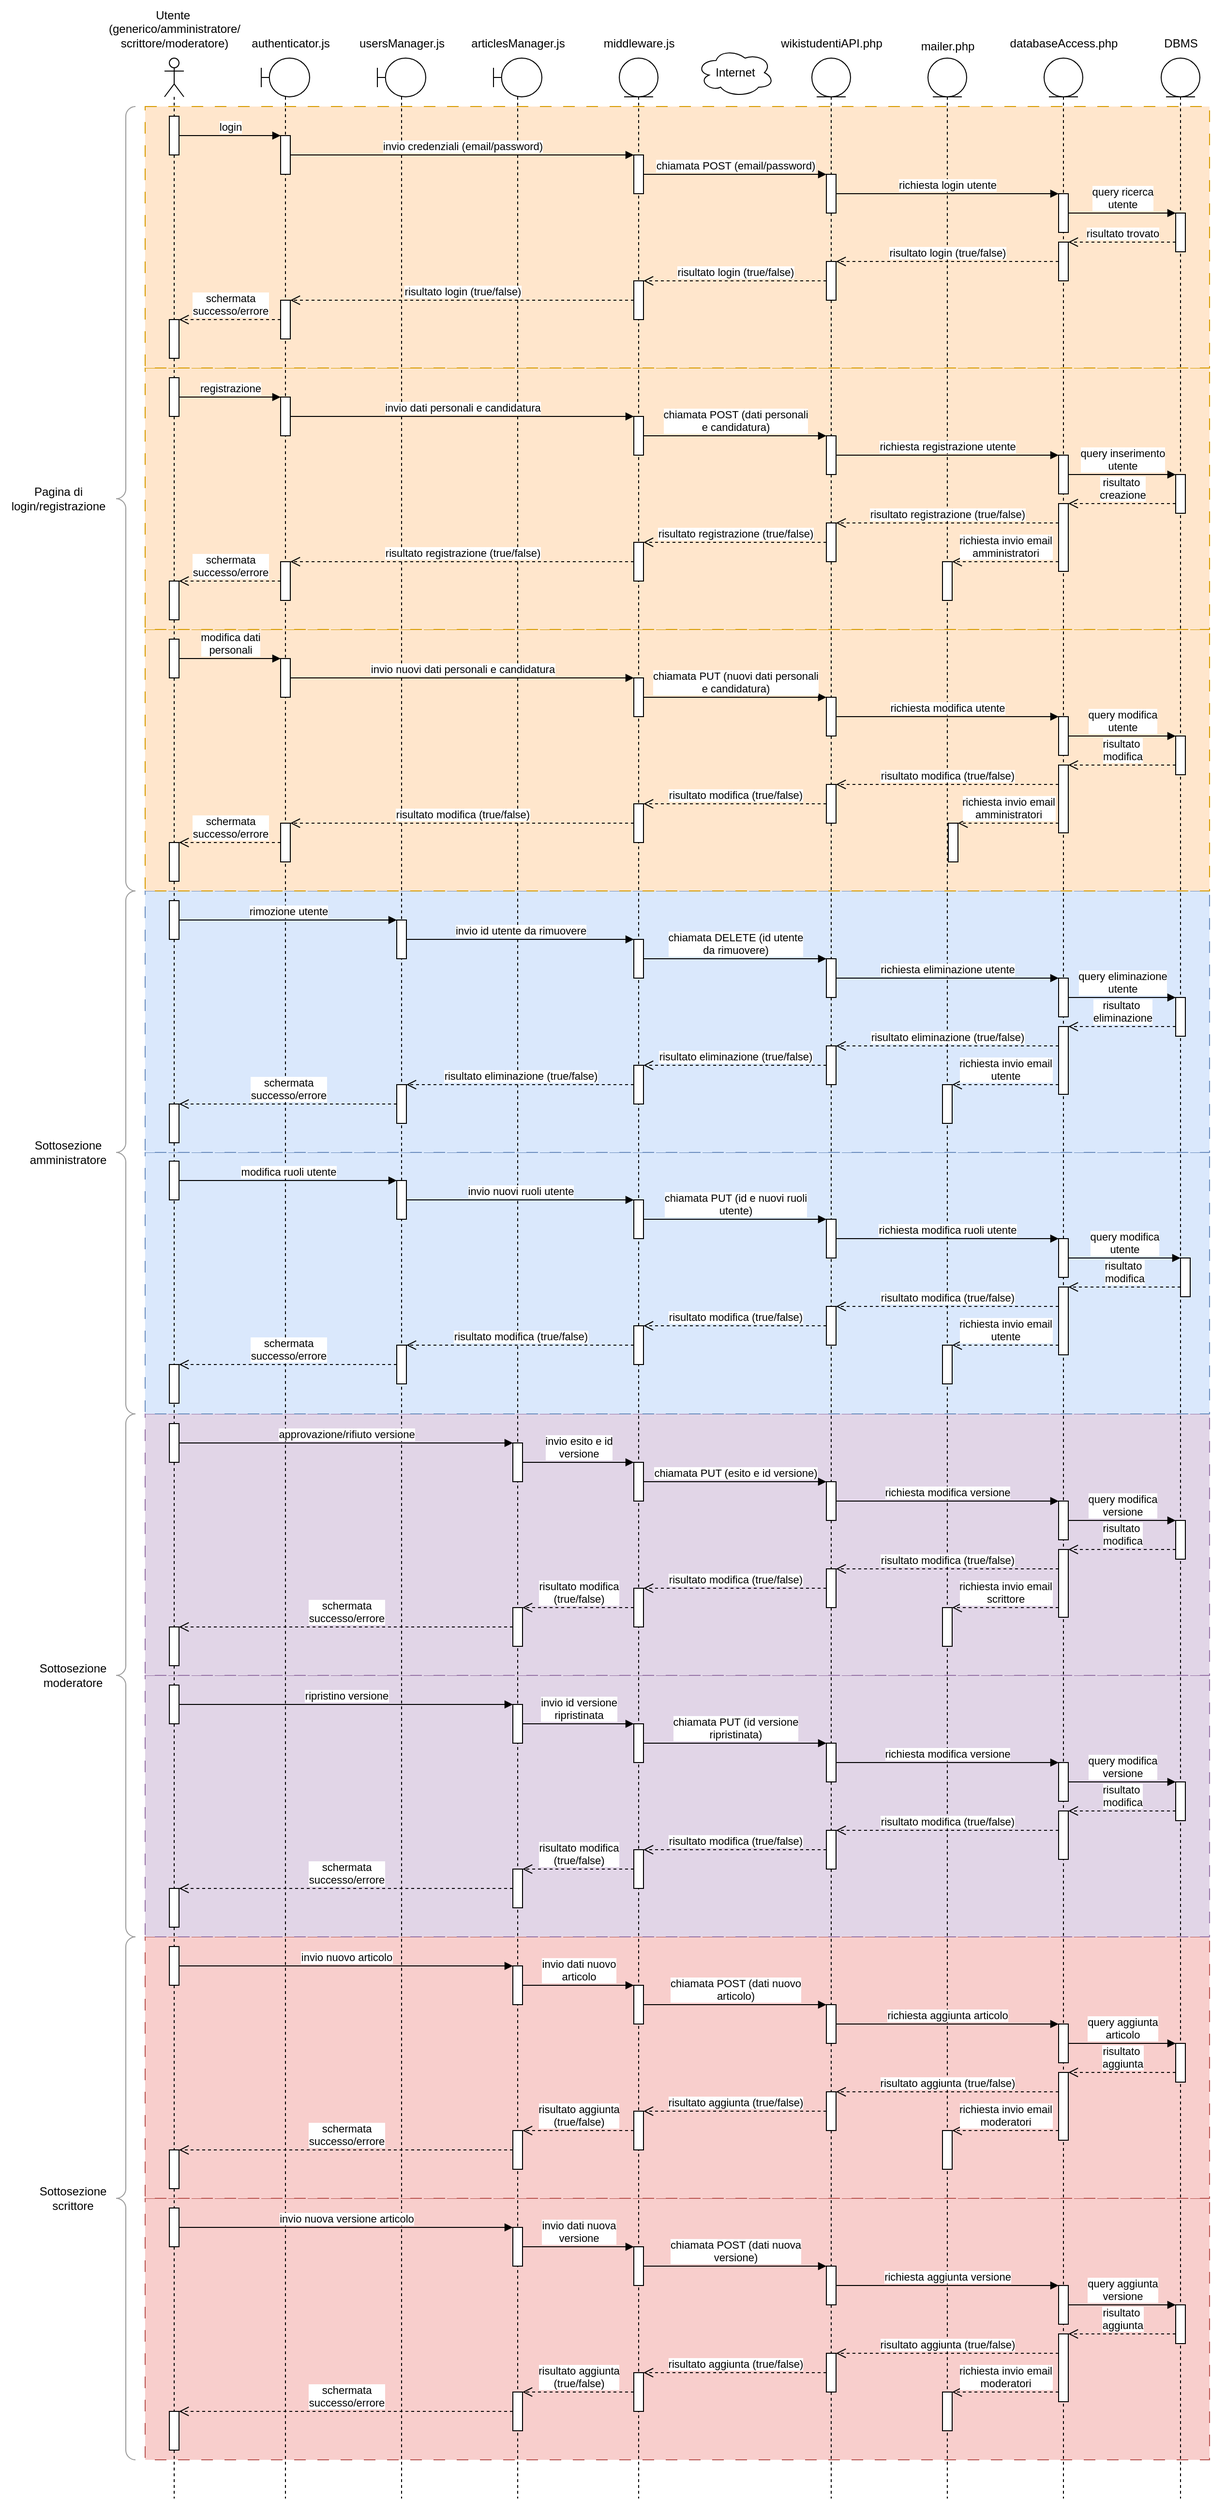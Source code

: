 <mxfile>
    <diagram id="r1oZVvqhylGmXjxWfz16" name="Pagina-1">
        <mxGraphModel dx="1449" dy="1525" grid="1" gridSize="10" guides="1" tooltips="1" connect="1" arrows="1" fold="1" page="1" pageScale="1" pageWidth="827" pageHeight="1169" math="0" shadow="0">
            <root>
                <mxCell id="0"/>
                <mxCell id="1" parent="0"/>
                <mxCell id="313" value="" style="whiteSpace=wrap;html=1;fillColor=#f8cecc;strokeColor=#b85450;dashed=1;dashPattern=12 12;" vertex="1" parent="1">
                    <mxGeometry x="-10" y="2250" width="1100" height="270" as="geometry"/>
                </mxCell>
                <mxCell id="312" value="" style="whiteSpace=wrap;html=1;fillColor=#f8cecc;strokeColor=#b85450;dashed=1;dashPattern=12 12;" vertex="1" parent="1">
                    <mxGeometry x="-10" y="1980" width="1100" height="270" as="geometry"/>
                </mxCell>
                <mxCell id="311" value="" style="whiteSpace=wrap;html=1;fillColor=#e1d5e7;strokeColor=#9673a6;dashed=1;dashPattern=12 12;" vertex="1" parent="1">
                    <mxGeometry x="-10" y="1710" width="1100" height="270" as="geometry"/>
                </mxCell>
                <mxCell id="310" value="" style="whiteSpace=wrap;html=1;fillColor=#e1d5e7;strokeColor=#9673a6;dashed=1;dashPattern=12 12;" vertex="1" parent="1">
                    <mxGeometry x="-10" y="1440" width="1100" height="270" as="geometry"/>
                </mxCell>
                <mxCell id="309" value="" style="whiteSpace=wrap;html=1;fillColor=#dae8fc;strokeColor=#6c8ebf;dashed=1;dashPattern=12 12;" vertex="1" parent="1">
                    <mxGeometry x="-10" y="1170" width="1100" height="270" as="geometry"/>
                </mxCell>
                <mxCell id="308" value="" style="whiteSpace=wrap;html=1;fillColor=#dae8fc;strokeColor=#6c8ebf;dashed=1;dashPattern=12 12;" vertex="1" parent="1">
                    <mxGeometry x="-10" y="900" width="1100" height="270" as="geometry"/>
                </mxCell>
                <mxCell id="307" value="" style="whiteSpace=wrap;html=1;fillColor=#ffe6cc;strokeColor=#d79b00;dashed=1;dashPattern=12 12;" vertex="1" parent="1">
                    <mxGeometry x="-10" y="630" width="1100" height="270" as="geometry"/>
                </mxCell>
                <mxCell id="306" value="" style="whiteSpace=wrap;html=1;fillColor=#ffe6cc;strokeColor=#d79b00;dashed=1;dashPattern=12 12;" vertex="1" parent="1">
                    <mxGeometry x="-10" y="360" width="1100" height="270" as="geometry"/>
                </mxCell>
                <mxCell id="304" value="" style="whiteSpace=wrap;html=1;fillColor=#ffe6cc;strokeColor=#d79b00;dashed=1;dashPattern=12 12;" vertex="1" parent="1">
                    <mxGeometry x="-10" y="90" width="1100" height="270" as="geometry"/>
                </mxCell>
                <mxCell id="7" value="" style="shape=umlLifeline;perimeter=lifelinePerimeter;whiteSpace=wrap;html=1;container=1;dropTarget=0;collapsible=0;recursiveResize=0;outlineConnect=0;portConstraint=eastwest;newEdgeStyle={&quot;curved&quot;:0,&quot;rounded&quot;:0};participant=umlBoundary;" parent="1" vertex="1">
                    <mxGeometry x="110" y="40" width="50" height="2520" as="geometry"/>
                </mxCell>
                <mxCell id="27" value="" style="html=1;points=[[0,0,0,0,5],[0,1,0,0,-5],[1,0,0,0,5],[1,1,0,0,-5]];perimeter=orthogonalPerimeter;outlineConnect=0;targetShapes=umlLifeline;portConstraint=eastwest;newEdgeStyle={&quot;curved&quot;:0,&quot;rounded&quot;:0};" vertex="1" parent="7">
                    <mxGeometry x="20" y="80" width="10" height="40" as="geometry"/>
                </mxCell>
                <mxCell id="47" value="" style="html=1;points=[[0,0,0,0,5],[0,1,0,0,-5],[1,0,0,0,5],[1,1,0,0,-5]];perimeter=orthogonalPerimeter;outlineConnect=0;targetShapes=umlLifeline;portConstraint=eastwest;newEdgeStyle={&quot;curved&quot;:0,&quot;rounded&quot;:0};" vertex="1" parent="7">
                    <mxGeometry x="20" y="250" width="10" height="40" as="geometry"/>
                </mxCell>
                <mxCell id="9" value="" style="shape=umlLifeline;perimeter=lifelinePerimeter;whiteSpace=wrap;html=1;container=1;dropTarget=0;collapsible=0;recursiveResize=0;outlineConnect=0;portConstraint=eastwest;newEdgeStyle={&quot;curved&quot;:0,&quot;rounded&quot;:0};participant=umlEntity;" parent="1" vertex="1">
                    <mxGeometry x="480" y="40" width="40" height="2520" as="geometry"/>
                </mxCell>
                <mxCell id="31" value="" style="html=1;points=[[0,0,0,0,5],[0,1,0,0,-5],[1,0,0,0,5],[1,1,0,0,-5]];perimeter=orthogonalPerimeter;outlineConnect=0;targetShapes=umlLifeline;portConstraint=eastwest;newEdgeStyle={&quot;curved&quot;:0,&quot;rounded&quot;:0};" vertex="1" parent="9">
                    <mxGeometry x="15" y="100" width="10" height="40" as="geometry"/>
                </mxCell>
                <mxCell id="45" value="" style="html=1;points=[[0,0,0,0,5],[0,1,0,0,-5],[1,0,0,0,5],[1,1,0,0,-5]];perimeter=orthogonalPerimeter;outlineConnect=0;targetShapes=umlLifeline;portConstraint=eastwest;newEdgeStyle={&quot;curved&quot;:0,&quot;rounded&quot;:0};" vertex="1" parent="9">
                    <mxGeometry x="15" y="230" width="10" height="40" as="geometry"/>
                </mxCell>
                <mxCell id="10" value="" style="shape=umlLifeline;perimeter=lifelinePerimeter;whiteSpace=wrap;html=1;container=1;dropTarget=0;collapsible=0;recursiveResize=0;outlineConnect=0;portConstraint=eastwest;newEdgeStyle={&quot;curved&quot;:0,&quot;rounded&quot;:0};participant=umlEntity;" parent="1" vertex="1">
                    <mxGeometry x="679" y="40" width="40" height="2520" as="geometry"/>
                </mxCell>
                <mxCell id="30" value="" style="html=1;points=[[0,0,0,0,5],[0,1,0,0,-5],[1,0,0,0,5],[1,1,0,0,-5]];perimeter=orthogonalPerimeter;outlineConnect=0;targetShapes=umlLifeline;portConstraint=eastwest;newEdgeStyle={&quot;curved&quot;:0,&quot;rounded&quot;:0};" vertex="1" parent="10">
                    <mxGeometry x="15" y="120" width="10" height="40" as="geometry"/>
                </mxCell>
                <mxCell id="43" value="" style="html=1;points=[[0,0,0,0,5],[0,1,0,0,-5],[1,0,0,0,5],[1,1,0,0,-5]];perimeter=orthogonalPerimeter;outlineConnect=0;targetShapes=umlLifeline;portConstraint=eastwest;newEdgeStyle={&quot;curved&quot;:0,&quot;rounded&quot;:0};" vertex="1" parent="10">
                    <mxGeometry x="15" y="210" width="10" height="40" as="geometry"/>
                </mxCell>
                <mxCell id="117" value="" style="html=1;points=[[0,0,0,0,5],[0,1,0,0,-5],[1,0,0,0,5],[1,1,0,0,-5]];perimeter=orthogonalPerimeter;outlineConnect=0;targetShapes=umlLifeline;portConstraint=eastwest;newEdgeStyle={&quot;curved&quot;:0,&quot;rounded&quot;:0};" vertex="1" parent="10">
                    <mxGeometry x="15" y="390" width="10" height="40" as="geometry"/>
                </mxCell>
                <mxCell id="118" value="" style="html=1;points=[[0,0,0,0,5],[0,1,0,0,-5],[1,0,0,0,5],[1,1,0,0,-5]];perimeter=orthogonalPerimeter;outlineConnect=0;targetShapes=umlLifeline;portConstraint=eastwest;newEdgeStyle={&quot;curved&quot;:0,&quot;rounded&quot;:0};" vertex="1" parent="10">
                    <mxGeometry x="15" y="480" width="10" height="40" as="geometry"/>
                </mxCell>
                <mxCell id="144" value="" style="html=1;points=[[0,0,0,0,5],[0,1,0,0,-5],[1,0,0,0,5],[1,1,0,0,-5]];perimeter=orthogonalPerimeter;outlineConnect=0;targetShapes=umlLifeline;portConstraint=eastwest;newEdgeStyle={&quot;curved&quot;:0,&quot;rounded&quot;:0};" vertex="1" parent="10">
                    <mxGeometry x="15" y="660" width="10" height="40" as="geometry"/>
                </mxCell>
                <mxCell id="145" value="" style="html=1;points=[[0,0,0,0,5],[0,1,0,0,-5],[1,0,0,0,5],[1,1,0,0,-5]];perimeter=orthogonalPerimeter;outlineConnect=0;targetShapes=umlLifeline;portConstraint=eastwest;newEdgeStyle={&quot;curved&quot;:0,&quot;rounded&quot;:0};" vertex="1" parent="10">
                    <mxGeometry x="15" y="750" width="10" height="40" as="geometry"/>
                </mxCell>
                <mxCell id="168" value="" style="html=1;points=[[0,0,0,0,5],[0,1,0,0,-5],[1,0,0,0,5],[1,1,0,0,-5]];perimeter=orthogonalPerimeter;outlineConnect=0;targetShapes=umlLifeline;portConstraint=eastwest;newEdgeStyle={&quot;curved&quot;:0,&quot;rounded&quot;:0};" vertex="1" parent="10">
                    <mxGeometry x="15" y="930" width="10" height="40" as="geometry"/>
                </mxCell>
                <mxCell id="169" value="" style="html=1;points=[[0,0,0,0,5],[0,1,0,0,-5],[1,0,0,0,5],[1,1,0,0,-5]];perimeter=orthogonalPerimeter;outlineConnect=0;targetShapes=umlLifeline;portConstraint=eastwest;newEdgeStyle={&quot;curved&quot;:0,&quot;rounded&quot;:0};" vertex="1" parent="10">
                    <mxGeometry x="15" y="1020" width="10" height="40" as="geometry"/>
                </mxCell>
                <mxCell id="191" value="" style="html=1;points=[[0,0,0,0,5],[0,1,0,0,-5],[1,0,0,0,5],[1,1,0,0,-5]];perimeter=orthogonalPerimeter;outlineConnect=0;targetShapes=umlLifeline;portConstraint=eastwest;newEdgeStyle={&quot;curved&quot;:0,&quot;rounded&quot;:0};" vertex="1" parent="10">
                    <mxGeometry x="15" y="1199" width="10" height="40" as="geometry"/>
                </mxCell>
                <mxCell id="192" value="" style="html=1;points=[[0,0,0,0,5],[0,1,0,0,-5],[1,0,0,0,5],[1,1,0,0,-5]];perimeter=orthogonalPerimeter;outlineConnect=0;targetShapes=umlLifeline;portConstraint=eastwest;newEdgeStyle={&quot;curved&quot;:0,&quot;rounded&quot;:0};" vertex="1" parent="10">
                    <mxGeometry x="15" y="1289" width="10" height="40" as="geometry"/>
                </mxCell>
                <mxCell id="215" value="" style="html=1;points=[[0,0,0,0,5],[0,1,0,0,-5],[1,0,0,0,5],[1,1,0,0,-5]];perimeter=orthogonalPerimeter;outlineConnect=0;targetShapes=umlLifeline;portConstraint=eastwest;newEdgeStyle={&quot;curved&quot;:0,&quot;rounded&quot;:0};" vertex="1" parent="10">
                    <mxGeometry x="15" y="1470" width="10" height="40" as="geometry"/>
                </mxCell>
                <mxCell id="216" value="" style="html=1;points=[[0,0,0,0,5],[0,1,0,0,-5],[1,0,0,0,5],[1,1,0,0,-5]];perimeter=orthogonalPerimeter;outlineConnect=0;targetShapes=umlLifeline;portConstraint=eastwest;newEdgeStyle={&quot;curved&quot;:0,&quot;rounded&quot;:0};" vertex="1" parent="10">
                    <mxGeometry x="15" y="1560" width="10" height="40" as="geometry"/>
                </mxCell>
                <mxCell id="238" value="" style="html=1;points=[[0,0,0,0,5],[0,1,0,0,-5],[1,0,0,0,5],[1,1,0,0,-5]];perimeter=orthogonalPerimeter;outlineConnect=0;targetShapes=umlLifeline;portConstraint=eastwest;newEdgeStyle={&quot;curved&quot;:0,&quot;rounded&quot;:0};" vertex="1" parent="10">
                    <mxGeometry x="15" y="1740" width="10" height="40" as="geometry"/>
                </mxCell>
                <mxCell id="239" value="" style="html=1;points=[[0,0,0,0,5],[0,1,0,0,-5],[1,0,0,0,5],[1,1,0,0,-5]];perimeter=orthogonalPerimeter;outlineConnect=0;targetShapes=umlLifeline;portConstraint=eastwest;newEdgeStyle={&quot;curved&quot;:0,&quot;rounded&quot;:0};" vertex="1" parent="10">
                    <mxGeometry x="15" y="1830" width="10" height="40" as="geometry"/>
                </mxCell>
                <mxCell id="11" value="" style="shape=umlLifeline;perimeter=lifelinePerimeter;whiteSpace=wrap;html=1;container=1;dropTarget=0;collapsible=0;recursiveResize=0;outlineConnect=0;portConstraint=eastwest;newEdgeStyle={&quot;curved&quot;:0,&quot;rounded&quot;:0};participant=umlEntity;" parent="1" vertex="1">
                    <mxGeometry x="1040" y="40" width="40" height="2520" as="geometry"/>
                </mxCell>
                <mxCell id="33" value="" style="html=1;points=[[0,0,0,0,5],[0,1,0,0,-5],[1,0,0,0,5],[1,1,0,0,-5]];perimeter=orthogonalPerimeter;outlineConnect=0;targetShapes=umlLifeline;portConstraint=eastwest;newEdgeStyle={&quot;curved&quot;:0,&quot;rounded&quot;:0};" vertex="1" parent="11">
                    <mxGeometry x="15" y="160" width="10" height="40" as="geometry"/>
                </mxCell>
                <mxCell id="119" value="" style="html=1;points=[[0,0,0,0,5],[0,1,0,0,-5],[1,0,0,0,5],[1,1,0,0,-5]];perimeter=orthogonalPerimeter;outlineConnect=0;targetShapes=umlLifeline;portConstraint=eastwest;newEdgeStyle={&quot;curved&quot;:0,&quot;rounded&quot;:0};" vertex="1" parent="11">
                    <mxGeometry x="15" y="430" width="10" height="40" as="geometry"/>
                </mxCell>
                <mxCell id="146" value="" style="html=1;points=[[0,0,0,0,5],[0,1,0,0,-5],[1,0,0,0,5],[1,1,0,0,-5]];perimeter=orthogonalPerimeter;outlineConnect=0;targetShapes=umlLifeline;portConstraint=eastwest;newEdgeStyle={&quot;curved&quot;:0,&quot;rounded&quot;:0};" vertex="1" parent="11">
                    <mxGeometry x="15" y="700" width="10" height="40" as="geometry"/>
                </mxCell>
                <mxCell id="170" value="" style="html=1;points=[[0,0,0,0,5],[0,1,0,0,-5],[1,0,0,0,5],[1,1,0,0,-5]];perimeter=orthogonalPerimeter;outlineConnect=0;targetShapes=umlLifeline;portConstraint=eastwest;newEdgeStyle={&quot;curved&quot;:0,&quot;rounded&quot;:0};" vertex="1" parent="11">
                    <mxGeometry x="15" y="970" width="10" height="40" as="geometry"/>
                </mxCell>
                <mxCell id="217" value="" style="html=1;points=[[0,0,0,0,5],[0,1,0,0,-5],[1,0,0,0,5],[1,1,0,0,-5]];perimeter=orthogonalPerimeter;outlineConnect=0;targetShapes=umlLifeline;portConstraint=eastwest;newEdgeStyle={&quot;curved&quot;:0,&quot;rounded&quot;:0};" vertex="1" parent="11">
                    <mxGeometry x="15" y="1510" width="10" height="40" as="geometry"/>
                </mxCell>
                <mxCell id="240" value="" style="html=1;points=[[0,0,0,0,5],[0,1,0,0,-5],[1,0,0,0,5],[1,1,0,0,-5]];perimeter=orthogonalPerimeter;outlineConnect=0;targetShapes=umlLifeline;portConstraint=eastwest;newEdgeStyle={&quot;curved&quot;:0,&quot;rounded&quot;:0};" vertex="1" parent="11">
                    <mxGeometry x="15" y="1780" width="10" height="40" as="geometry"/>
                </mxCell>
                <mxCell id="12" value="" style="shape=umlLifeline;perimeter=lifelinePerimeter;whiteSpace=wrap;html=1;container=1;dropTarget=0;collapsible=0;recursiveResize=0;outlineConnect=0;portConstraint=eastwest;newEdgeStyle={&quot;curved&quot;:0,&quot;rounded&quot;:0};participant=umlActor;" parent="1" vertex="1">
                    <mxGeometry x="10" y="40" width="20" height="2520" as="geometry"/>
                </mxCell>
                <mxCell id="49" value="" style="html=1;points=[[0,0,0,0,5],[0,1,0,0,-5],[1,0,0,0,5],[1,1,0,0,-5]];perimeter=orthogonalPerimeter;outlineConnect=0;targetShapes=umlLifeline;portConstraint=eastwest;newEdgeStyle={&quot;curved&quot;:0,&quot;rounded&quot;:0};" vertex="1" parent="12">
                    <mxGeometry x="5" y="270" width="10" height="40" as="geometry"/>
                </mxCell>
                <mxCell id="72" value="" style="html=1;points=[[0,0,0,0,5],[0,1,0,0,-5],[1,0,0,0,5],[1,1,0,0,-5]];perimeter=orthogonalPerimeter;outlineConnect=0;targetShapes=umlLifeline;portConstraint=eastwest;newEdgeStyle={&quot;curved&quot;:0,&quot;rounded&quot;:0};" vertex="1" parent="12">
                    <mxGeometry x="5" y="60" width="10" height="40" as="geometry"/>
                </mxCell>
                <mxCell id="13" value="&lt;span style=&quot;background-color: light-dark(#ffffff, var(--ge-dark-color, #121212));&quot;&gt;&lt;font style=&quot;color: rgb(0, 0, 0);&quot;&gt;Utente&amp;nbsp;&lt;/font&gt;&lt;/span&gt;&lt;div&gt;&lt;span style=&quot;background-color: light-dark(#ffffff, var(--ge-dark-color, #121212));&quot;&gt;&lt;font style=&quot;color: rgb(0, 0, 0);&quot;&gt;(generico/amministratore/&lt;/font&gt;&lt;/span&gt;&lt;/div&gt;&lt;div&gt;&lt;span style=&quot;background-color: light-dark(#ffffff, var(--ge-dark-color, #121212));&quot;&gt;&lt;font style=&quot;color: rgb(0, 0, 0);&quot;&gt;scrittore/moderatore)&lt;/font&gt;&lt;/span&gt;&lt;/div&gt;" style="text;html=1;align=center;verticalAlign=middle;resizable=0;points=[];autosize=1;strokeColor=none;fillColor=none;" parent="1" vertex="1">
                    <mxGeometry x="-60" y="-20" width="160" height="60" as="geometry"/>
                </mxCell>
                <mxCell id="14" value="authenticator.js" style="text;html=1;align=center;verticalAlign=middle;resizable=0;points=[];autosize=1;strokeColor=none;fillColor=none;" parent="1" vertex="1">
                    <mxGeometry x="90" y="10" width="100" height="30" as="geometry"/>
                </mxCell>
                <mxCell id="16" value="DBMS" style="text;html=1;align=center;verticalAlign=middle;resizable=0;points=[];autosize=1;strokeColor=none;fillColor=none;" parent="1" vertex="1">
                    <mxGeometry x="1030" y="10" width="60" height="30" as="geometry"/>
                </mxCell>
                <mxCell id="17" value="&lt;div&gt;&lt;span style=&quot;background-color: transparent;&quot;&gt;wikistudentiAPI.php&lt;/span&gt;&lt;/div&gt;" style="text;html=1;align=center;verticalAlign=middle;resizable=0;points=[];autosize=1;strokeColor=none;fillColor=none;" parent="1" vertex="1">
                    <mxGeometry x="634" y="10" width="130" height="30" as="geometry"/>
                </mxCell>
                <mxCell id="18" value="middleware.js" style="text;html=1;align=center;verticalAlign=middle;resizable=0;points=[];autosize=1;strokeColor=none;fillColor=none;" parent="1" vertex="1">
                    <mxGeometry x="450" y="10" width="100" height="30" as="geometry"/>
                </mxCell>
                <mxCell id="19" value="" style="shape=umlLifeline;perimeter=lifelinePerimeter;whiteSpace=wrap;html=1;container=1;dropTarget=0;collapsible=0;recursiveResize=0;outlineConnect=0;portConstraint=eastwest;newEdgeStyle={&quot;curved&quot;:0,&quot;rounded&quot;:0};participant=umlEntity;" parent="1" vertex="1">
                    <mxGeometry x="799" y="40" width="40" height="2520" as="geometry"/>
                </mxCell>
                <mxCell id="138" value="" style="html=1;points=[[0,0,0,0,5],[0,1,0,0,-5],[1,0,0,0,5],[1,1,0,0,-5]];perimeter=orthogonalPerimeter;outlineConnect=0;targetShapes=umlLifeline;portConstraint=eastwest;newEdgeStyle={&quot;curved&quot;:0,&quot;rounded&quot;:0};" vertex="1" parent="19">
                    <mxGeometry x="15" y="520" width="10" height="40" as="geometry"/>
                </mxCell>
                <mxCell id="163" value="" style="html=1;points=[[0,0,0,0,5],[0,1,0,0,-5],[1,0,0,0,5],[1,1,0,0,-5]];perimeter=orthogonalPerimeter;outlineConnect=0;targetShapes=umlLifeline;portConstraint=eastwest;newEdgeStyle={&quot;curved&quot;:0,&quot;rounded&quot;:0};" vertex="1" parent="19">
                    <mxGeometry x="15" y="1060" width="10" height="40" as="geometry"/>
                </mxCell>
                <mxCell id="188" value="" style="html=1;points=[[0,0,0,0,5],[0,1,0,0,-5],[1,0,0,0,5],[1,1,0,0,-5]];perimeter=orthogonalPerimeter;outlineConnect=0;targetShapes=umlLifeline;portConstraint=eastwest;newEdgeStyle={&quot;curved&quot;:0,&quot;rounded&quot;:0};" vertex="1" parent="19">
                    <mxGeometry x="15" y="1329" width="10" height="40" as="geometry"/>
                </mxCell>
                <mxCell id="212" value="" style="html=1;points=[[0,0,0,0,5],[0,1,0,0,-5],[1,0,0,0,5],[1,1,0,0,-5]];perimeter=orthogonalPerimeter;outlineConnect=0;targetShapes=umlLifeline;portConstraint=eastwest;newEdgeStyle={&quot;curved&quot;:0,&quot;rounded&quot;:0};" vertex="1" parent="19">
                    <mxGeometry x="15" y="1600" width="10" height="40" as="geometry"/>
                </mxCell>
                <mxCell id="300" value="" style="html=1;points=[[0,0,0,0,5],[0,1,0,0,-5],[1,0,0,0,5],[1,1,0,0,-5]];perimeter=orthogonalPerimeter;outlineConnect=0;targetShapes=umlLifeline;portConstraint=eastwest;newEdgeStyle={&quot;curved&quot;:0,&quot;rounded&quot;:0};" vertex="1" parent="19">
                    <mxGeometry x="15" y="2410" width="10" height="40" as="geometry"/>
                </mxCell>
                <mxCell id="302" value="" style="html=1;points=[[0,0,0,0,5],[0,1,0,0,-5],[1,0,0,0,5],[1,1,0,0,-5]];perimeter=orthogonalPerimeter;outlineConnect=0;targetShapes=umlLifeline;portConstraint=eastwest;newEdgeStyle={&quot;curved&quot;:0,&quot;rounded&quot;:0};" vertex="1" parent="19">
                    <mxGeometry x="15" y="2140" width="10" height="40" as="geometry"/>
                </mxCell>
                <mxCell id="20" value="&lt;div&gt;&lt;br&gt;&lt;/div&gt;mailer.php" style="text;html=1;align=center;verticalAlign=middle;resizable=0;points=[];autosize=1;strokeColor=none;fillColor=none;" parent="1" vertex="1">
                    <mxGeometry x="779" width="80" height="40" as="geometry"/>
                </mxCell>
                <mxCell id="21" value="" style="shape=umlLifeline;perimeter=lifelinePerimeter;whiteSpace=wrap;html=1;container=1;dropTarget=0;collapsible=0;recursiveResize=0;outlineConnect=0;portConstraint=eastwest;newEdgeStyle={&quot;curved&quot;:0,&quot;rounded&quot;:0};participant=umlEntity;" parent="1" vertex="1">
                    <mxGeometry x="919" y="40" width="40" height="2520" as="geometry"/>
                </mxCell>
                <mxCell id="32" value="" style="html=1;points=[[0,0,0,0,5],[0,1,0,0,-5],[1,0,0,0,5],[1,1,0,0,-5]];perimeter=orthogonalPerimeter;outlineConnect=0;targetShapes=umlLifeline;portConstraint=eastwest;newEdgeStyle={&quot;curved&quot;:0,&quot;rounded&quot;:0};" vertex="1" parent="21">
                    <mxGeometry x="15" y="140" width="10" height="40" as="geometry"/>
                </mxCell>
                <mxCell id="41" value="" style="html=1;points=[[0,0,0,0,5],[0,1,0,0,-5],[1,0,0,0,5],[1,1,0,0,-5]];perimeter=orthogonalPerimeter;outlineConnect=0;targetShapes=umlLifeline;portConstraint=eastwest;newEdgeStyle={&quot;curved&quot;:0,&quot;rounded&quot;:0};" vertex="1" parent="21">
                    <mxGeometry x="15" y="190" width="10" height="40" as="geometry"/>
                </mxCell>
                <mxCell id="122" value="" style="html=1;points=[[0,0,0,0,5],[0,1,0,0,-5],[1,0,0,0,5],[1,1,0,0,-5]];perimeter=orthogonalPerimeter;outlineConnect=0;targetShapes=umlLifeline;portConstraint=eastwest;newEdgeStyle={&quot;curved&quot;:0,&quot;rounded&quot;:0};" vertex="1" parent="21">
                    <mxGeometry x="15" y="410" width="10" height="40" as="geometry"/>
                </mxCell>
                <mxCell id="123" value="" style="html=1;points=[[0,0,0,0,5],[0,1,0,0,-5],[1,0,0,0,5],[1,1,0,0,-5]];perimeter=orthogonalPerimeter;outlineConnect=0;targetShapes=umlLifeline;portConstraint=eastwest;newEdgeStyle={&quot;curved&quot;:0,&quot;rounded&quot;:0};" vertex="1" parent="21">
                    <mxGeometry x="15" y="460" width="10" height="70" as="geometry"/>
                </mxCell>
                <mxCell id="173" value="" style="html=1;points=[[0,0,0,0,5],[0,1,0,0,-5],[1,0,0,0,5],[1,1,0,0,-5]];perimeter=orthogonalPerimeter;outlineConnect=0;targetShapes=umlLifeline;portConstraint=eastwest;newEdgeStyle={&quot;curved&quot;:0,&quot;rounded&quot;:0};" vertex="1" parent="21">
                    <mxGeometry x="15" y="950" width="10" height="40" as="geometry"/>
                </mxCell>
                <mxCell id="174" value="" style="html=1;points=[[0,0,0,0,5],[0,1,0,0,-5],[1,0,0,0,5],[1,1,0,0,-5]];perimeter=orthogonalPerimeter;outlineConnect=0;targetShapes=umlLifeline;portConstraint=eastwest;newEdgeStyle={&quot;curved&quot;:0,&quot;rounded&quot;:0};" vertex="1" parent="21">
                    <mxGeometry x="15" y="1000" width="10" height="70" as="geometry"/>
                </mxCell>
                <mxCell id="196" value="" style="html=1;points=[[0,0,0,0,5],[0,1,0,0,-5],[1,0,0,0,5],[1,1,0,0,-5]];perimeter=orthogonalPerimeter;outlineConnect=0;targetShapes=umlLifeline;portConstraint=eastwest;newEdgeStyle={&quot;curved&quot;:0,&quot;rounded&quot;:0};" vertex="1" parent="21">
                    <mxGeometry x="15" y="1219" width="10" height="40" as="geometry"/>
                </mxCell>
                <mxCell id="197" value="" style="html=1;points=[[0,0,0,0,5],[0,1,0,0,-5],[1,0,0,0,5],[1,1,0,0,-5]];perimeter=orthogonalPerimeter;outlineConnect=0;targetShapes=umlLifeline;portConstraint=eastwest;newEdgeStyle={&quot;curved&quot;:0,&quot;rounded&quot;:0};" vertex="1" parent="21">
                    <mxGeometry x="15" y="1269" width="10" height="70" as="geometry"/>
                </mxCell>
                <mxCell id="220" value="" style="html=1;points=[[0,0,0,0,5],[0,1,0,0,-5],[1,0,0,0,5],[1,1,0,0,-5]];perimeter=orthogonalPerimeter;outlineConnect=0;targetShapes=umlLifeline;portConstraint=eastwest;newEdgeStyle={&quot;curved&quot;:0,&quot;rounded&quot;:0};" vertex="1" parent="21">
                    <mxGeometry x="15" y="1490" width="10" height="40" as="geometry"/>
                </mxCell>
                <mxCell id="221" value="" style="html=1;points=[[0,0,0,0,5],[0,1,0,0,-5],[1,0,0,0,5],[1,1,0,0,-5]];perimeter=orthogonalPerimeter;outlineConnect=0;targetShapes=umlLifeline;portConstraint=eastwest;newEdgeStyle={&quot;curved&quot;:0,&quot;rounded&quot;:0};" vertex="1" parent="21">
                    <mxGeometry x="15" y="1540" width="10" height="70" as="geometry"/>
                </mxCell>
                <mxCell id="243" value="" style="html=1;points=[[0,0,0,0,5],[0,1,0,0,-5],[1,0,0,0,5],[1,1,0,0,-5]];perimeter=orthogonalPerimeter;outlineConnect=0;targetShapes=umlLifeline;portConstraint=eastwest;newEdgeStyle={&quot;curved&quot;:0,&quot;rounded&quot;:0};" vertex="1" parent="21">
                    <mxGeometry x="15" y="1760" width="10" height="40" as="geometry"/>
                </mxCell>
                <mxCell id="244" value="" style="html=1;points=[[0,0,0,0,5],[0,1,0,0,-5],[1,0,0,0,5],[1,1,0,0,-5]];perimeter=orthogonalPerimeter;outlineConnect=0;targetShapes=umlLifeline;portConstraint=eastwest;newEdgeStyle={&quot;curved&quot;:0,&quot;rounded&quot;:0};" vertex="1" parent="21">
                    <mxGeometry x="15" y="1810" width="10" height="50" as="geometry"/>
                </mxCell>
                <mxCell id="149" value="" style="html=1;points=[[0,0,0,0,5],[0,1,0,0,-5],[1,0,0,0,5],[1,1,0,0,-5]];perimeter=orthogonalPerimeter;outlineConnect=0;targetShapes=umlLifeline;portConstraint=eastwest;newEdgeStyle={&quot;curved&quot;:0,&quot;rounded&quot;:0};" vertex="1" parent="21">
                    <mxGeometry x="15" y="680" width="10" height="40" as="geometry"/>
                </mxCell>
                <mxCell id="150" value="" style="html=1;points=[[0,0,0,0,5],[0,1,0,0,-5],[1,0,0,0,5],[1,1,0,0,-5]];perimeter=orthogonalPerimeter;outlineConnect=0;targetShapes=umlLifeline;portConstraint=eastwest;newEdgeStyle={&quot;curved&quot;:0,&quot;rounded&quot;:0};" vertex="1" parent="21">
                    <mxGeometry x="15" y="730" width="10" height="70" as="geometry"/>
                </mxCell>
                <mxCell id="22" value="databaseAccess.php" style="text;html=1;align=center;verticalAlign=middle;resizable=0;points=[];autosize=1;strokeColor=none;fillColor=none;" parent="1" vertex="1">
                    <mxGeometry x="874" y="10" width="130" height="30" as="geometry"/>
                </mxCell>
                <mxCell id="23" value="" style="shape=umlLifeline;perimeter=lifelinePerimeter;whiteSpace=wrap;html=1;container=1;dropTarget=0;collapsible=0;recursiveResize=0;outlineConnect=0;portConstraint=eastwest;newEdgeStyle={&quot;curved&quot;:0,&quot;rounded&quot;:0};participant=umlBoundary;" vertex="1" parent="1">
                    <mxGeometry x="230" y="40" width="50" height="2520" as="geometry"/>
                </mxCell>
                <mxCell id="164" value="" style="html=1;points=[[0,0,0,0,5],[0,1,0,0,-5],[1,0,0,0,5],[1,1,0,0,-5]];perimeter=orthogonalPerimeter;outlineConnect=0;targetShapes=umlLifeline;portConstraint=eastwest;newEdgeStyle={&quot;curved&quot;:0,&quot;rounded&quot;:0};" vertex="1" parent="23">
                    <mxGeometry x="20" y="890" width="10" height="40" as="geometry"/>
                </mxCell>
                <mxCell id="165" value="" style="html=1;points=[[0,0,0,0,5],[0,1,0,0,-5],[1,0,0,0,5],[1,1,0,0,-5]];perimeter=orthogonalPerimeter;outlineConnect=0;targetShapes=umlLifeline;portConstraint=eastwest;newEdgeStyle={&quot;curved&quot;:0,&quot;rounded&quot;:0};" vertex="1" parent="23">
                    <mxGeometry x="20" y="1060" width="10" height="40" as="geometry"/>
                </mxCell>
                <mxCell id="24" value="" style="shape=umlLifeline;perimeter=lifelinePerimeter;whiteSpace=wrap;html=1;container=1;dropTarget=0;collapsible=0;recursiveResize=0;outlineConnect=0;portConstraint=eastwest;newEdgeStyle={&quot;curved&quot;:0,&quot;rounded&quot;:0};participant=umlBoundary;" vertex="1" parent="1">
                    <mxGeometry x="350" y="40" width="50" height="2520" as="geometry"/>
                </mxCell>
                <mxCell id="210" value="" style="html=1;points=[[0,0,0,0,5],[0,1,0,0,-5],[1,0,0,0,5],[1,1,0,0,-5]];perimeter=orthogonalPerimeter;outlineConnect=0;targetShapes=umlLifeline;portConstraint=eastwest;newEdgeStyle={&quot;curved&quot;:0,&quot;rounded&quot;:0};" vertex="1" parent="24">
                    <mxGeometry x="20" y="1430" width="10" height="40" as="geometry"/>
                </mxCell>
                <mxCell id="234" value="" style="html=1;points=[[0,0,0,0,5],[0,1,0,0,-5],[1,0,0,0,5],[1,1,0,0,-5]];perimeter=orthogonalPerimeter;outlineConnect=0;targetShapes=umlLifeline;portConstraint=eastwest;newEdgeStyle={&quot;curved&quot;:0,&quot;rounded&quot;:0};" vertex="1" parent="24">
                    <mxGeometry x="20" y="1870" width="10" height="40" as="geometry"/>
                </mxCell>
                <mxCell id="25" value="usersManager.js" style="text;html=1;align=center;verticalAlign=middle;resizable=0;points=[];autosize=1;strokeColor=none;fillColor=none;" vertex="1" parent="1">
                    <mxGeometry x="200" y="10" width="110" height="30" as="geometry"/>
                </mxCell>
                <mxCell id="26" value="articlesManager.js" style="text;html=1;align=center;verticalAlign=middle;resizable=0;points=[];autosize=1;strokeColor=none;fillColor=none;" vertex="1" parent="1">
                    <mxGeometry x="315" y="10" width="120" height="30" as="geometry"/>
                </mxCell>
                <mxCell id="28" value="login" style="html=1;verticalAlign=bottom;endArrow=block;curved=0;rounded=0;" edge="1" target="27" parent="1" source="72">
                    <mxGeometry relative="1" as="geometry">
                        <mxPoint x="60" y="125" as="sourcePoint"/>
                    </mxGeometry>
                </mxCell>
                <mxCell id="34" value="invio credenziali (email/password)" style="html=1;verticalAlign=bottom;endArrow=block;curved=0;rounded=0;" edge="1" parent="1" source="27" target="31">
                    <mxGeometry relative="1" as="geometry">
                        <mxPoint x="140" y="135" as="sourcePoint"/>
                        <mxPoint x="250" y="135" as="targetPoint"/>
                    </mxGeometry>
                </mxCell>
                <mxCell id="35" value="chiamata POST (email/password)" style="html=1;verticalAlign=bottom;endArrow=block;curved=0;rounded=0;" edge="1" parent="1" source="31" target="30">
                    <mxGeometry relative="1" as="geometry">
                        <mxPoint x="460" y="180" as="sourcePoint"/>
                        <mxPoint x="570" y="180" as="targetPoint"/>
                    </mxGeometry>
                </mxCell>
                <mxCell id="36" value="richiesta login utente" style="html=1;verticalAlign=bottom;endArrow=block;curved=0;rounded=0;" edge="1" parent="1" source="30" target="32">
                    <mxGeometry relative="1" as="geometry">
                        <mxPoint x="720" y="170" as="sourcePoint"/>
                        <mxPoint x="830" y="170" as="targetPoint"/>
                    </mxGeometry>
                </mxCell>
                <mxCell id="37" value="query ricerca&lt;div&gt;utente&lt;/div&gt;" style="html=1;verticalAlign=bottom;endArrow=block;curved=0;rounded=0;" edge="1" parent="1" source="32" target="33">
                    <mxGeometry relative="1" as="geometry">
                        <mxPoint x="935" y="210" as="sourcePoint"/>
                        <mxPoint x="1045" y="210" as="targetPoint"/>
                    </mxGeometry>
                </mxCell>
                <mxCell id="39" value="Internet" style="ellipse;shape=cloud;whiteSpace=wrap;html=1;" vertex="1" parent="1">
                    <mxGeometry x="560" y="30" width="80" height="50" as="geometry"/>
                </mxCell>
                <mxCell id="42" value="risultato trovato" style="html=1;verticalAlign=bottom;endArrow=open;dashed=1;endSize=8;curved=0;rounded=0;" edge="1" parent="1" source="33" target="41">
                    <mxGeometry relative="1" as="geometry">
                        <mxPoint x="1010" y="240" as="sourcePoint"/>
                        <mxPoint x="930" y="240" as="targetPoint"/>
                    </mxGeometry>
                </mxCell>
                <mxCell id="44" value="risultato login (true/false)" style="html=1;verticalAlign=bottom;endArrow=open;dashed=1;endSize=8;curved=0;rounded=0;" edge="1" parent="1" target="43" source="41">
                    <mxGeometry relative="1" as="geometry">
                        <mxPoint x="820" y="250" as="sourcePoint"/>
                        <mxPoint x="690" y="260" as="targetPoint"/>
                    </mxGeometry>
                </mxCell>
                <mxCell id="46" value="risultato login (true/false)" style="html=1;verticalAlign=bottom;endArrow=open;dashed=1;endSize=8;curved=0;rounded=0;" edge="1" parent="1" target="45" source="43">
                    <mxGeometry relative="1" as="geometry">
                        <mxPoint x="735" y="270" as="sourcePoint"/>
                        <mxPoint x="485" y="280" as="targetPoint"/>
                    </mxGeometry>
                </mxCell>
                <mxCell id="48" value="risultato login (true/false)" style="html=1;verticalAlign=bottom;endArrow=open;dashed=1;endSize=8;curved=0;rounded=0;" edge="1" parent="1" target="47" source="45">
                    <mxGeometry relative="1" as="geometry">
                        <mxPoint x="215" y="260" as="sourcePoint"/>
                        <mxPoint y="270" as="targetPoint"/>
                    </mxGeometry>
                </mxCell>
                <mxCell id="50" value="schermata&lt;div&gt;successo/errore&lt;/div&gt;" style="html=1;verticalAlign=bottom;endArrow=open;dashed=1;endSize=8;curved=0;rounded=0;" edge="1" parent="1" target="49" source="47">
                    <mxGeometry relative="1" as="geometry">
                        <mxPoint x="225" y="310" as="sourcePoint"/>
                        <mxPoint x="10" y="320" as="targetPoint"/>
                    </mxGeometry>
                </mxCell>
                <mxCell id="113" value="" style="html=1;points=[[0,0,0,0,5],[0,1,0,0,-5],[1,0,0,0,5],[1,1,0,0,-5]];perimeter=orthogonalPerimeter;outlineConnect=0;targetShapes=umlLifeline;portConstraint=eastwest;newEdgeStyle={&quot;curved&quot;:0,&quot;rounded&quot;:0};" vertex="1" parent="1">
                    <mxGeometry x="130" y="390" width="10" height="40" as="geometry"/>
                </mxCell>
                <mxCell id="114" value="" style="html=1;points=[[0,0,0,0,5],[0,1,0,0,-5],[1,0,0,0,5],[1,1,0,0,-5]];perimeter=orthogonalPerimeter;outlineConnect=0;targetShapes=umlLifeline;portConstraint=eastwest;newEdgeStyle={&quot;curved&quot;:0,&quot;rounded&quot;:0};" vertex="1" parent="1">
                    <mxGeometry x="130" y="560" width="10" height="40" as="geometry"/>
                </mxCell>
                <mxCell id="115" value="" style="html=1;points=[[0,0,0,0,5],[0,1,0,0,-5],[1,0,0,0,5],[1,1,0,0,-5]];perimeter=orthogonalPerimeter;outlineConnect=0;targetShapes=umlLifeline;portConstraint=eastwest;newEdgeStyle={&quot;curved&quot;:0,&quot;rounded&quot;:0};" vertex="1" parent="1">
                    <mxGeometry x="495" y="410" width="10" height="40" as="geometry"/>
                </mxCell>
                <mxCell id="116" value="" style="html=1;points=[[0,0,0,0,5],[0,1,0,0,-5],[1,0,0,0,5],[1,1,0,0,-5]];perimeter=orthogonalPerimeter;outlineConnect=0;targetShapes=umlLifeline;portConstraint=eastwest;newEdgeStyle={&quot;curved&quot;:0,&quot;rounded&quot;:0};" vertex="1" parent="1">
                    <mxGeometry x="495" y="540" width="10" height="40" as="geometry"/>
                </mxCell>
                <mxCell id="120" value="" style="html=1;points=[[0,0,0,0,5],[0,1,0,0,-5],[1,0,0,0,5],[1,1,0,0,-5]];perimeter=orthogonalPerimeter;outlineConnect=0;targetShapes=umlLifeline;portConstraint=eastwest;newEdgeStyle={&quot;curved&quot;:0,&quot;rounded&quot;:0};" vertex="1" parent="1">
                    <mxGeometry x="15" y="580" width="10" height="40" as="geometry"/>
                </mxCell>
                <mxCell id="121" value="" style="html=1;points=[[0,0,0,0,5],[0,1,0,0,-5],[1,0,0,0,5],[1,1,0,0,-5]];perimeter=orthogonalPerimeter;outlineConnect=0;targetShapes=umlLifeline;portConstraint=eastwest;newEdgeStyle={&quot;curved&quot;:0,&quot;rounded&quot;:0};" vertex="1" parent="1">
                    <mxGeometry x="15" y="370" width="10" height="40" as="geometry"/>
                </mxCell>
                <mxCell id="124" value="registrazione" style="html=1;verticalAlign=bottom;endArrow=block;curved=0;rounded=0;" edge="1" parent="1" source="121" target="113">
                    <mxGeometry relative="1" as="geometry">
                        <mxPoint x="60" y="395" as="sourcePoint"/>
                    </mxGeometry>
                </mxCell>
                <mxCell id="125" value="invio dati personali e candidatura" style="html=1;verticalAlign=bottom;endArrow=block;curved=0;rounded=0;" edge="1" parent="1" source="113" target="115">
                    <mxGeometry x="0.001" relative="1" as="geometry">
                        <mxPoint x="140" y="405" as="sourcePoint"/>
                        <mxPoint x="250" y="405" as="targetPoint"/>
                        <mxPoint as="offset"/>
                    </mxGeometry>
                </mxCell>
                <mxCell id="126" value="chiamata POST (dati personali&lt;div&gt;e candidatura)&lt;/div&gt;" style="html=1;verticalAlign=bottom;endArrow=block;curved=0;rounded=0;" edge="1" parent="1" source="115" target="117">
                    <mxGeometry relative="1" as="geometry">
                        <mxPoint x="460" y="450" as="sourcePoint"/>
                        <mxPoint x="570" y="450" as="targetPoint"/>
                    </mxGeometry>
                </mxCell>
                <mxCell id="127" value="richiesta registrazione utente" style="html=1;verticalAlign=bottom;endArrow=block;curved=0;rounded=0;" edge="1" parent="1" source="117" target="122">
                    <mxGeometry relative="1" as="geometry">
                        <mxPoint x="720" y="440" as="sourcePoint"/>
                        <mxPoint x="830" y="440" as="targetPoint"/>
                    </mxGeometry>
                </mxCell>
                <mxCell id="128" value="query inserimento&lt;div&gt;utente&lt;/div&gt;" style="html=1;verticalAlign=bottom;endArrow=block;curved=0;rounded=0;" edge="1" parent="1" source="122" target="119">
                    <mxGeometry relative="1" as="geometry">
                        <mxPoint x="935" y="480" as="sourcePoint"/>
                        <mxPoint x="1045" y="480" as="targetPoint"/>
                    </mxGeometry>
                </mxCell>
                <mxCell id="129" value="risultato&amp;nbsp;&lt;div&gt;creazione&lt;/div&gt;" style="html=1;verticalAlign=bottom;endArrow=open;dashed=1;endSize=8;curved=0;rounded=0;" edge="1" parent="1" source="119" target="123">
                    <mxGeometry relative="1" as="geometry">
                        <mxPoint x="1010" y="510" as="sourcePoint"/>
                        <mxPoint x="930" y="510" as="targetPoint"/>
                    </mxGeometry>
                </mxCell>
                <mxCell id="130" value="risultato registrazione (true/false)" style="html=1;verticalAlign=bottom;endArrow=open;dashed=1;endSize=8;curved=0;rounded=0;" edge="1" parent="1" source="123" target="118">
                    <mxGeometry relative="1" as="geometry">
                        <mxPoint x="820" y="520" as="sourcePoint"/>
                        <mxPoint x="690" y="530" as="targetPoint"/>
                        <Array as="points">
                            <mxPoint x="760" y="520"/>
                        </Array>
                    </mxGeometry>
                </mxCell>
                <mxCell id="131" value="risultato&amp;nbsp;&lt;span style=&quot;color: rgb(0, 0, 0);&quot;&gt;registrazione&amp;nbsp;&lt;/span&gt;(true/false)" style="html=1;verticalAlign=bottom;endArrow=open;dashed=1;endSize=8;curved=0;rounded=0;" edge="1" parent="1" source="118" target="116">
                    <mxGeometry relative="1" as="geometry">
                        <mxPoint x="735" y="540" as="sourcePoint"/>
                        <mxPoint x="485" y="550" as="targetPoint"/>
                    </mxGeometry>
                </mxCell>
                <mxCell id="132" value="risultato&amp;nbsp;&lt;span style=&quot;color: rgb(0, 0, 0);&quot;&gt;registrazione&amp;nbsp;&lt;/span&gt;(true/false)" style="html=1;verticalAlign=bottom;endArrow=open;dashed=1;endSize=8;curved=0;rounded=0;" edge="1" parent="1" source="116" target="114">
                    <mxGeometry x="0.001" relative="1" as="geometry">
                        <mxPoint x="215" y="530" as="sourcePoint"/>
                        <mxPoint y="540" as="targetPoint"/>
                        <mxPoint as="offset"/>
                    </mxGeometry>
                </mxCell>
                <mxCell id="133" value="schermata&lt;div&gt;successo/errore&lt;/div&gt;" style="html=1;verticalAlign=bottom;endArrow=open;dashed=1;endSize=8;curved=0;rounded=0;" edge="1" parent="1" source="114" target="120">
                    <mxGeometry relative="1" as="geometry">
                        <mxPoint x="225" y="580" as="sourcePoint"/>
                        <mxPoint x="10" y="590" as="targetPoint"/>
                    </mxGeometry>
                </mxCell>
                <mxCell id="137" value="richiesta invio email&lt;div&gt;amministratori&lt;/div&gt;" style="html=1;verticalAlign=bottom;endArrow=open;dashed=1;endSize=8;curved=0;rounded=0;" edge="1" parent="1" source="123" target="138">
                    <mxGeometry relative="1" as="geometry">
                        <mxPoint x="1050" y="579.53" as="sourcePoint"/>
                        <mxPoint x="940" y="579.53" as="targetPoint"/>
                    </mxGeometry>
                </mxCell>
                <mxCell id="139" value="" style="html=1;points=[[0,0,0,0,5],[0,1,0,0,-5],[1,0,0,0,5],[1,1,0,0,-5]];perimeter=orthogonalPerimeter;outlineConnect=0;targetShapes=umlLifeline;portConstraint=eastwest;newEdgeStyle={&quot;curved&quot;:0,&quot;rounded&quot;:0};" vertex="1" parent="1">
                    <mxGeometry x="820" y="830" width="10" height="40" as="geometry"/>
                </mxCell>
                <mxCell id="140" value="" style="html=1;points=[[0,0,0,0,5],[0,1,0,0,-5],[1,0,0,0,5],[1,1,0,0,-5]];perimeter=orthogonalPerimeter;outlineConnect=0;targetShapes=umlLifeline;portConstraint=eastwest;newEdgeStyle={&quot;curved&quot;:0,&quot;rounded&quot;:0};" vertex="1" parent="1">
                    <mxGeometry x="130" y="660" width="10" height="40" as="geometry"/>
                </mxCell>
                <mxCell id="141" value="" style="html=1;points=[[0,0,0,0,5],[0,1,0,0,-5],[1,0,0,0,5],[1,1,0,0,-5]];perimeter=orthogonalPerimeter;outlineConnect=0;targetShapes=umlLifeline;portConstraint=eastwest;newEdgeStyle={&quot;curved&quot;:0,&quot;rounded&quot;:0};" vertex="1" parent="1">
                    <mxGeometry x="130" y="830" width="10" height="40" as="geometry"/>
                </mxCell>
                <mxCell id="142" value="" style="html=1;points=[[0,0,0,0,5],[0,1,0,0,-5],[1,0,0,0,5],[1,1,0,0,-5]];perimeter=orthogonalPerimeter;outlineConnect=0;targetShapes=umlLifeline;portConstraint=eastwest;newEdgeStyle={&quot;curved&quot;:0,&quot;rounded&quot;:0};" vertex="1" parent="1">
                    <mxGeometry x="495" y="680" width="10" height="40" as="geometry"/>
                </mxCell>
                <mxCell id="143" value="" style="html=1;points=[[0,0,0,0,5],[0,1,0,0,-5],[1,0,0,0,5],[1,1,0,0,-5]];perimeter=orthogonalPerimeter;outlineConnect=0;targetShapes=umlLifeline;portConstraint=eastwest;newEdgeStyle={&quot;curved&quot;:0,&quot;rounded&quot;:0};" vertex="1" parent="1">
                    <mxGeometry x="495" y="810" width="10" height="40" as="geometry"/>
                </mxCell>
                <mxCell id="147" value="" style="html=1;points=[[0,0,0,0,5],[0,1,0,0,-5],[1,0,0,0,5],[1,1,0,0,-5]];perimeter=orthogonalPerimeter;outlineConnect=0;targetShapes=umlLifeline;portConstraint=eastwest;newEdgeStyle={&quot;curved&quot;:0,&quot;rounded&quot;:0};" vertex="1" parent="1">
                    <mxGeometry x="15" y="850" width="10" height="40" as="geometry"/>
                </mxCell>
                <mxCell id="148" value="" style="html=1;points=[[0,0,0,0,5],[0,1,0,0,-5],[1,0,0,0,5],[1,1,0,0,-5]];perimeter=orthogonalPerimeter;outlineConnect=0;targetShapes=umlLifeline;portConstraint=eastwest;newEdgeStyle={&quot;curved&quot;:0,&quot;rounded&quot;:0};" vertex="1" parent="1">
                    <mxGeometry x="15" y="640" width="10" height="40" as="geometry"/>
                </mxCell>
                <mxCell id="151" value="modifica dati&lt;div&gt;personali&lt;/div&gt;" style="html=1;verticalAlign=bottom;endArrow=block;curved=0;rounded=0;" edge="1" parent="1" source="148" target="140">
                    <mxGeometry relative="1" as="geometry">
                        <mxPoint x="60" y="665" as="sourcePoint"/>
                    </mxGeometry>
                </mxCell>
                <mxCell id="152" value="invio nuovi dati personali e candidatura" style="html=1;verticalAlign=bottom;endArrow=block;curved=0;rounded=0;" edge="1" parent="1" source="140" target="142">
                    <mxGeometry x="0.001" relative="1" as="geometry">
                        <mxPoint x="140" y="675" as="sourcePoint"/>
                        <mxPoint x="250" y="675" as="targetPoint"/>
                        <mxPoint as="offset"/>
                    </mxGeometry>
                </mxCell>
                <mxCell id="153" value="chiamata PUT (nuovi dati personali&lt;div&gt;e candidatura)&lt;/div&gt;" style="html=1;verticalAlign=bottom;endArrow=block;curved=0;rounded=0;" edge="1" parent="1" source="142" target="144">
                    <mxGeometry relative="1" as="geometry">
                        <mxPoint x="460" y="720" as="sourcePoint"/>
                        <mxPoint x="570" y="720" as="targetPoint"/>
                    </mxGeometry>
                </mxCell>
                <mxCell id="154" value="richiesta modifica utente" style="html=1;verticalAlign=bottom;endArrow=block;curved=0;rounded=0;" edge="1" parent="1" source="144" target="149">
                    <mxGeometry relative="1" as="geometry">
                        <mxPoint x="720" y="710" as="sourcePoint"/>
                        <mxPoint x="830" y="710" as="targetPoint"/>
                    </mxGeometry>
                </mxCell>
                <mxCell id="155" value="query modifica&lt;div&gt;utente&lt;/div&gt;" style="html=1;verticalAlign=bottom;endArrow=block;curved=0;rounded=0;" edge="1" parent="1" source="149" target="146">
                    <mxGeometry relative="1" as="geometry">
                        <mxPoint x="935" y="750" as="sourcePoint"/>
                        <mxPoint x="1045" y="750" as="targetPoint"/>
                    </mxGeometry>
                </mxCell>
                <mxCell id="156" value="risultato&amp;nbsp;&lt;div&gt;modifica&lt;/div&gt;" style="html=1;verticalAlign=bottom;endArrow=open;dashed=1;endSize=8;curved=0;rounded=0;" edge="1" parent="1" source="146" target="150">
                    <mxGeometry relative="1" as="geometry">
                        <mxPoint x="1010" y="780" as="sourcePoint"/>
                        <mxPoint x="930" y="780" as="targetPoint"/>
                    </mxGeometry>
                </mxCell>
                <mxCell id="157" value="risultato modifica (true/false)" style="html=1;verticalAlign=bottom;endArrow=open;dashed=1;endSize=8;curved=0;rounded=0;" edge="1" parent="1" source="150" target="145">
                    <mxGeometry x="0.002" relative="1" as="geometry">
                        <mxPoint x="820" y="790" as="sourcePoint"/>
                        <mxPoint x="690" y="800" as="targetPoint"/>
                        <Array as="points">
                            <mxPoint x="760" y="790"/>
                        </Array>
                        <mxPoint as="offset"/>
                    </mxGeometry>
                </mxCell>
                <mxCell id="158" value="risultato&amp;nbsp;&lt;span style=&quot;color: rgb(0, 0, 0);&quot;&gt;modifica&amp;nbsp;&lt;/span&gt;(true/false)" style="html=1;verticalAlign=bottom;endArrow=open;dashed=1;endSize=8;curved=0;rounded=0;" edge="1" parent="1" source="145" target="143">
                    <mxGeometry relative="1" as="geometry">
                        <mxPoint x="735" y="810" as="sourcePoint"/>
                        <mxPoint x="485" y="820" as="targetPoint"/>
                    </mxGeometry>
                </mxCell>
                <mxCell id="159" value="risultato&amp;nbsp;&lt;span style=&quot;color: rgb(0, 0, 0);&quot;&gt;modifica&amp;nbsp;&lt;/span&gt;(true/false)" style="html=1;verticalAlign=bottom;endArrow=open;dashed=1;endSize=8;curved=0;rounded=0;" edge="1" parent="1" source="143" target="141">
                    <mxGeometry x="0.001" relative="1" as="geometry">
                        <mxPoint x="215" y="800" as="sourcePoint"/>
                        <mxPoint y="810" as="targetPoint"/>
                        <mxPoint as="offset"/>
                    </mxGeometry>
                </mxCell>
                <mxCell id="160" value="schermata&lt;div&gt;successo/errore&lt;/div&gt;" style="html=1;verticalAlign=bottom;endArrow=open;dashed=1;endSize=8;curved=0;rounded=0;" edge="1" parent="1" source="141" target="147">
                    <mxGeometry relative="1" as="geometry">
                        <mxPoint x="225" y="850" as="sourcePoint"/>
                        <mxPoint x="10" y="860" as="targetPoint"/>
                    </mxGeometry>
                </mxCell>
                <mxCell id="161" value="richiesta invio email&lt;div&gt;amministratori&lt;/div&gt;" style="html=1;verticalAlign=bottom;endArrow=open;dashed=1;endSize=8;curved=0;rounded=0;" edge="1" parent="1" source="150" target="139">
                    <mxGeometry relative="1" as="geometry">
                        <mxPoint x="1050" y="849.53" as="sourcePoint"/>
                        <mxPoint x="940" y="849.53" as="targetPoint"/>
                    </mxGeometry>
                </mxCell>
                <mxCell id="166" value="" style="html=1;points=[[0,0,0,0,5],[0,1,0,0,-5],[1,0,0,0,5],[1,1,0,0,-5]];perimeter=orthogonalPerimeter;outlineConnect=0;targetShapes=umlLifeline;portConstraint=eastwest;newEdgeStyle={&quot;curved&quot;:0,&quot;rounded&quot;:0};" vertex="1" parent="1">
                    <mxGeometry x="495" y="950" width="10" height="40" as="geometry"/>
                </mxCell>
                <mxCell id="167" value="" style="html=1;points=[[0,0,0,0,5],[0,1,0,0,-5],[1,0,0,0,5],[1,1,0,0,-5]];perimeter=orthogonalPerimeter;outlineConnect=0;targetShapes=umlLifeline;portConstraint=eastwest;newEdgeStyle={&quot;curved&quot;:0,&quot;rounded&quot;:0};" vertex="1" parent="1">
                    <mxGeometry x="495" y="1080" width="10" height="40" as="geometry"/>
                </mxCell>
                <mxCell id="171" value="" style="html=1;points=[[0,0,0,0,5],[0,1,0,0,-5],[1,0,0,0,5],[1,1,0,0,-5]];perimeter=orthogonalPerimeter;outlineConnect=0;targetShapes=umlLifeline;portConstraint=eastwest;newEdgeStyle={&quot;curved&quot;:0,&quot;rounded&quot;:0};" vertex="1" parent="1">
                    <mxGeometry x="15" y="1120" width="10" height="40" as="geometry"/>
                </mxCell>
                <mxCell id="172" value="" style="html=1;points=[[0,0,0,0,5],[0,1,0,0,-5],[1,0,0,0,5],[1,1,0,0,-5]];perimeter=orthogonalPerimeter;outlineConnect=0;targetShapes=umlLifeline;portConstraint=eastwest;newEdgeStyle={&quot;curved&quot;:0,&quot;rounded&quot;:0};" vertex="1" parent="1">
                    <mxGeometry x="15" y="910" width="10" height="40" as="geometry"/>
                </mxCell>
                <mxCell id="175" value="rimozione utente" style="html=1;verticalAlign=bottom;endArrow=block;curved=0;rounded=0;" edge="1" parent="1" source="172" target="164">
                    <mxGeometry relative="1" as="geometry">
                        <mxPoint x="60" y="935" as="sourcePoint"/>
                    </mxGeometry>
                </mxCell>
                <mxCell id="176" value="invio id utente da rimuovere" style="html=1;verticalAlign=bottom;endArrow=block;curved=0;rounded=0;" edge="1" parent="1" source="164" target="166">
                    <mxGeometry x="0.001" relative="1" as="geometry">
                        <mxPoint x="140" y="945" as="sourcePoint"/>
                        <mxPoint x="250" y="945" as="targetPoint"/>
                        <mxPoint as="offset"/>
                    </mxGeometry>
                </mxCell>
                <mxCell id="177" value="chiamata DELETE (id utente&lt;div&gt;da rimuovere&lt;span style=&quot;background-color: light-dark(#ffffff, var(--ge-dark-color, #121212));&quot;&gt;)&lt;/span&gt;&lt;/div&gt;" style="html=1;verticalAlign=bottom;endArrow=block;curved=0;rounded=0;" edge="1" parent="1" source="166" target="168">
                    <mxGeometry relative="1" as="geometry">
                        <mxPoint x="460" y="990" as="sourcePoint"/>
                        <mxPoint x="570" y="990" as="targetPoint"/>
                    </mxGeometry>
                </mxCell>
                <mxCell id="178" value="richiesta eliminazione utente" style="html=1;verticalAlign=bottom;endArrow=block;curved=0;rounded=0;" edge="1" parent="1" source="168" target="173">
                    <mxGeometry relative="1" as="geometry">
                        <mxPoint x="720" y="980" as="sourcePoint"/>
                        <mxPoint x="830" y="980" as="targetPoint"/>
                    </mxGeometry>
                </mxCell>
                <mxCell id="179" value="query eliminazione&lt;div&gt;utente&lt;/div&gt;" style="html=1;verticalAlign=bottom;endArrow=block;curved=0;rounded=0;" edge="1" parent="1" source="173" target="170">
                    <mxGeometry relative="1" as="geometry">
                        <mxPoint x="935" y="1020" as="sourcePoint"/>
                        <mxPoint x="1045" y="1020" as="targetPoint"/>
                    </mxGeometry>
                </mxCell>
                <mxCell id="180" value="risultato&amp;nbsp;&lt;div&gt;eliminazione&lt;/div&gt;" style="html=1;verticalAlign=bottom;endArrow=open;dashed=1;endSize=8;curved=0;rounded=0;" edge="1" parent="1" source="170" target="174">
                    <mxGeometry relative="1" as="geometry">
                        <mxPoint x="1010" y="1050" as="sourcePoint"/>
                        <mxPoint x="930" y="1050" as="targetPoint"/>
                    </mxGeometry>
                </mxCell>
                <mxCell id="181" value="risultato eliminazione (true/false)" style="html=1;verticalAlign=bottom;endArrow=open;dashed=1;endSize=8;curved=0;rounded=0;" edge="1" parent="1" source="174" target="169">
                    <mxGeometry relative="1" as="geometry">
                        <mxPoint x="820" y="1060" as="sourcePoint"/>
                        <mxPoint x="690" y="1070" as="targetPoint"/>
                        <Array as="points">
                            <mxPoint x="760" y="1060"/>
                        </Array>
                    </mxGeometry>
                </mxCell>
                <mxCell id="182" value="risultato&amp;nbsp;&lt;span style=&quot;color: rgb(0, 0, 0);&quot;&gt;eliminazione&amp;nbsp;&lt;/span&gt;(true/false)" style="html=1;verticalAlign=bottom;endArrow=open;dashed=1;endSize=8;curved=0;rounded=0;" edge="1" parent="1" source="169" target="167">
                    <mxGeometry relative="1" as="geometry">
                        <mxPoint x="735" y="1080" as="sourcePoint"/>
                        <mxPoint x="485" y="1090" as="targetPoint"/>
                    </mxGeometry>
                </mxCell>
                <mxCell id="183" value="risultato&amp;nbsp;&lt;span style=&quot;color: rgb(0, 0, 0);&quot;&gt;eliminazione&amp;nbsp;&lt;/span&gt;(true/false)" style="html=1;verticalAlign=bottom;endArrow=open;dashed=1;endSize=8;curved=0;rounded=0;" edge="1" parent="1" source="167" target="165">
                    <mxGeometry x="0.001" relative="1" as="geometry">
                        <mxPoint x="215" y="1070" as="sourcePoint"/>
                        <mxPoint y="1080" as="targetPoint"/>
                        <mxPoint as="offset"/>
                    </mxGeometry>
                </mxCell>
                <mxCell id="184" value="schermata&lt;div&gt;successo/errore&lt;/div&gt;" style="html=1;verticalAlign=bottom;endArrow=open;dashed=1;endSize=8;curved=0;rounded=0;" edge="1" parent="1" source="165" target="171">
                    <mxGeometry relative="1" as="geometry">
                        <mxPoint x="225" y="1120" as="sourcePoint"/>
                        <mxPoint x="10" y="1130" as="targetPoint"/>
                    </mxGeometry>
                </mxCell>
                <mxCell id="185" value="richiesta invio email&lt;div&gt;utente&lt;/div&gt;" style="html=1;verticalAlign=bottom;endArrow=open;dashed=1;endSize=8;curved=0;rounded=0;" edge="1" parent="1" source="174" target="163">
                    <mxGeometry relative="1" as="geometry">
                        <mxPoint x="1050" y="1119.53" as="sourcePoint"/>
                        <mxPoint x="940" y="1119.53" as="targetPoint"/>
                    </mxGeometry>
                </mxCell>
                <mxCell id="186" value="" style="html=1;points=[[0,0,0,0,5],[0,1,0,0,-5],[1,0,0,0,5],[1,1,0,0,-5]];perimeter=orthogonalPerimeter;outlineConnect=0;targetShapes=umlLifeline;portConstraint=eastwest;newEdgeStyle={&quot;curved&quot;:0,&quot;rounded&quot;:0};" vertex="1" parent="1">
                    <mxGeometry x="250" y="1199" width="10" height="40" as="geometry"/>
                </mxCell>
                <mxCell id="187" value="" style="html=1;points=[[0,0,0,0,5],[0,1,0,0,-5],[1,0,0,0,5],[1,1,0,0,-5]];perimeter=orthogonalPerimeter;outlineConnect=0;targetShapes=umlLifeline;portConstraint=eastwest;newEdgeStyle={&quot;curved&quot;:0,&quot;rounded&quot;:0};" vertex="1" parent="1">
                    <mxGeometry x="250" y="1369" width="10" height="40" as="geometry"/>
                </mxCell>
                <mxCell id="189" value="" style="html=1;points=[[0,0,0,0,5],[0,1,0,0,-5],[1,0,0,0,5],[1,1,0,0,-5]];perimeter=orthogonalPerimeter;outlineConnect=0;targetShapes=umlLifeline;portConstraint=eastwest;newEdgeStyle={&quot;curved&quot;:0,&quot;rounded&quot;:0};" vertex="1" parent="1">
                    <mxGeometry x="495" y="1219" width="10" height="40" as="geometry"/>
                </mxCell>
                <mxCell id="190" value="" style="html=1;points=[[0,0,0,0,5],[0,1,0,0,-5],[1,0,0,0,5],[1,1,0,0,-5]];perimeter=orthogonalPerimeter;outlineConnect=0;targetShapes=umlLifeline;portConstraint=eastwest;newEdgeStyle={&quot;curved&quot;:0,&quot;rounded&quot;:0};" vertex="1" parent="1">
                    <mxGeometry x="495" y="1349" width="10" height="40" as="geometry"/>
                </mxCell>
                <mxCell id="193" value="" style="html=1;points=[[0,0,0,0,5],[0,1,0,0,-5],[1,0,0,0,5],[1,1,0,0,-5]];perimeter=orthogonalPerimeter;outlineConnect=0;targetShapes=umlLifeline;portConstraint=eastwest;newEdgeStyle={&quot;curved&quot;:0,&quot;rounded&quot;:0};" vertex="1" parent="1">
                    <mxGeometry x="1060" y="1279" width="10" height="40" as="geometry"/>
                </mxCell>
                <mxCell id="194" value="" style="html=1;points=[[0,0,0,0,5],[0,1,0,0,-5],[1,0,0,0,5],[1,1,0,0,-5]];perimeter=orthogonalPerimeter;outlineConnect=0;targetShapes=umlLifeline;portConstraint=eastwest;newEdgeStyle={&quot;curved&quot;:0,&quot;rounded&quot;:0};" vertex="1" parent="1">
                    <mxGeometry x="15" y="1389" width="10" height="40" as="geometry"/>
                </mxCell>
                <mxCell id="195" value="" style="html=1;points=[[0,0,0,0,5],[0,1,0,0,-5],[1,0,0,0,5],[1,1,0,0,-5]];perimeter=orthogonalPerimeter;outlineConnect=0;targetShapes=umlLifeline;portConstraint=eastwest;newEdgeStyle={&quot;curved&quot;:0,&quot;rounded&quot;:0};" vertex="1" parent="1">
                    <mxGeometry x="15" y="1179" width="10" height="40" as="geometry"/>
                </mxCell>
                <mxCell id="198" value="modifica ruoli utente" style="html=1;verticalAlign=bottom;endArrow=block;curved=0;rounded=0;" edge="1" parent="1" source="195" target="186">
                    <mxGeometry x="0.002" relative="1" as="geometry">
                        <mxPoint x="60" y="1204" as="sourcePoint"/>
                        <mxPoint as="offset"/>
                    </mxGeometry>
                </mxCell>
                <mxCell id="199" value="invio nuovi ruoli utente" style="html=1;verticalAlign=bottom;endArrow=block;curved=0;rounded=0;" edge="1" parent="1" source="186" target="189">
                    <mxGeometry x="0.001" relative="1" as="geometry">
                        <mxPoint x="140" y="1214" as="sourcePoint"/>
                        <mxPoint x="250" y="1214" as="targetPoint"/>
                        <mxPoint as="offset"/>
                    </mxGeometry>
                </mxCell>
                <mxCell id="200" value="chiamata PUT (id e nuovi ruoli&lt;div&gt;&lt;span style=&quot;background-color: light-dark(#ffffff, var(--ge-dark-color, #121212));&quot;&gt;utente&lt;/span&gt;&lt;span style=&quot;background-color: light-dark(#ffffff, var(--ge-dark-color, #121212));&quot;&gt;)&lt;/span&gt;&lt;/div&gt;" style="html=1;verticalAlign=bottom;endArrow=block;curved=0;rounded=0;" edge="1" parent="1" source="189" target="191">
                    <mxGeometry relative="1" as="geometry">
                        <mxPoint x="460" y="1259" as="sourcePoint"/>
                        <mxPoint x="570" y="1259" as="targetPoint"/>
                    </mxGeometry>
                </mxCell>
                <mxCell id="201" value="richiesta modifica ruoli utente" style="html=1;verticalAlign=bottom;endArrow=block;curved=0;rounded=0;" edge="1" parent="1" source="191" target="196">
                    <mxGeometry relative="1" as="geometry">
                        <mxPoint x="720" y="1249" as="sourcePoint"/>
                        <mxPoint x="830" y="1249" as="targetPoint"/>
                    </mxGeometry>
                </mxCell>
                <mxCell id="202" value="query modifica&lt;div&gt;utente&lt;/div&gt;" style="html=1;verticalAlign=bottom;endArrow=block;curved=0;rounded=0;" edge="1" parent="1" source="196" target="193">
                    <mxGeometry relative="1" as="geometry">
                        <mxPoint x="935" y="1289" as="sourcePoint"/>
                        <mxPoint x="1045" y="1289" as="targetPoint"/>
                    </mxGeometry>
                </mxCell>
                <mxCell id="203" value="risultato&amp;nbsp;&lt;div&gt;modifica&lt;/div&gt;" style="html=1;verticalAlign=bottom;endArrow=open;dashed=1;endSize=8;curved=0;rounded=0;" edge="1" parent="1" source="193" target="197">
                    <mxGeometry relative="1" as="geometry">
                        <mxPoint x="1010" y="1319" as="sourcePoint"/>
                        <mxPoint x="930" y="1319" as="targetPoint"/>
                    </mxGeometry>
                </mxCell>
                <mxCell id="204" value="risultato modifica (true/false)" style="html=1;verticalAlign=bottom;endArrow=open;dashed=1;endSize=8;curved=0;rounded=0;" edge="1" parent="1" source="197" target="192">
                    <mxGeometry relative="1" as="geometry">
                        <mxPoint x="820" y="1329" as="sourcePoint"/>
                        <mxPoint x="690" y="1339" as="targetPoint"/>
                        <Array as="points">
                            <mxPoint x="760" y="1329"/>
                        </Array>
                    </mxGeometry>
                </mxCell>
                <mxCell id="205" value="risultato&amp;nbsp;&lt;span style=&quot;color: rgb(0, 0, 0);&quot;&gt;modifica&amp;nbsp;&lt;/span&gt;(true/false)" style="html=1;verticalAlign=bottom;endArrow=open;dashed=1;endSize=8;curved=0;rounded=0;" edge="1" parent="1" source="192" target="190">
                    <mxGeometry relative="1" as="geometry">
                        <mxPoint x="735" y="1349" as="sourcePoint"/>
                        <mxPoint x="485" y="1359" as="targetPoint"/>
                    </mxGeometry>
                </mxCell>
                <mxCell id="206" value="risultato&amp;nbsp;&lt;span style=&quot;color: rgb(0, 0, 0);&quot;&gt;modifica&amp;nbsp;&lt;/span&gt;(true/false)" style="html=1;verticalAlign=bottom;endArrow=open;dashed=1;endSize=8;curved=0;rounded=0;" edge="1" parent="1" source="190" target="187">
                    <mxGeometry x="0.001" relative="1" as="geometry">
                        <mxPoint x="215" y="1339" as="sourcePoint"/>
                        <mxPoint y="1349" as="targetPoint"/>
                        <mxPoint as="offset"/>
                    </mxGeometry>
                </mxCell>
                <mxCell id="207" value="schermata&lt;div&gt;successo/errore&lt;/div&gt;" style="html=1;verticalAlign=bottom;endArrow=open;dashed=1;endSize=8;curved=0;rounded=0;" edge="1" parent="1" source="187" target="194">
                    <mxGeometry relative="1" as="geometry">
                        <mxPoint x="225" y="1389" as="sourcePoint"/>
                        <mxPoint x="10" y="1399" as="targetPoint"/>
                    </mxGeometry>
                </mxCell>
                <mxCell id="208" value="richiesta invio email&lt;div&gt;utente&lt;/div&gt;" style="html=1;verticalAlign=bottom;endArrow=open;dashed=1;endSize=8;curved=0;rounded=0;" edge="1" parent="1" source="197" target="188">
                    <mxGeometry relative="1" as="geometry">
                        <mxPoint x="1050" y="1388.53" as="sourcePoint"/>
                        <mxPoint x="940" y="1388.53" as="targetPoint"/>
                    </mxGeometry>
                </mxCell>
                <mxCell id="211" value="" style="html=1;points=[[0,0,0,0,5],[0,1,0,0,-5],[1,0,0,0,5],[1,1,0,0,-5]];perimeter=orthogonalPerimeter;outlineConnect=0;targetShapes=umlLifeline;portConstraint=eastwest;newEdgeStyle={&quot;curved&quot;:0,&quot;rounded&quot;:0};" vertex="1" parent="1">
                    <mxGeometry x="370" y="1640" width="10" height="40" as="geometry"/>
                </mxCell>
                <mxCell id="213" value="" style="html=1;points=[[0,0,0,0,5],[0,1,0,0,-5],[1,0,0,0,5],[1,1,0,0,-5]];perimeter=orthogonalPerimeter;outlineConnect=0;targetShapes=umlLifeline;portConstraint=eastwest;newEdgeStyle={&quot;curved&quot;:0,&quot;rounded&quot;:0};" vertex="1" parent="1">
                    <mxGeometry x="495" y="1490" width="10" height="40" as="geometry"/>
                </mxCell>
                <mxCell id="214" value="" style="html=1;points=[[0,0,0,0,5],[0,1,0,0,-5],[1,0,0,0,5],[1,1,0,0,-5]];perimeter=orthogonalPerimeter;outlineConnect=0;targetShapes=umlLifeline;portConstraint=eastwest;newEdgeStyle={&quot;curved&quot;:0,&quot;rounded&quot;:0};" vertex="1" parent="1">
                    <mxGeometry x="495" y="1620" width="10" height="40" as="geometry"/>
                </mxCell>
                <mxCell id="218" value="" style="html=1;points=[[0,0,0,0,5],[0,1,0,0,-5],[1,0,0,0,5],[1,1,0,0,-5]];perimeter=orthogonalPerimeter;outlineConnect=0;targetShapes=umlLifeline;portConstraint=eastwest;newEdgeStyle={&quot;curved&quot;:0,&quot;rounded&quot;:0};" vertex="1" parent="1">
                    <mxGeometry x="15" y="1660" width="10" height="40" as="geometry"/>
                </mxCell>
                <mxCell id="219" value="" style="html=1;points=[[0,0,0,0,5],[0,1,0,0,-5],[1,0,0,0,5],[1,1,0,0,-5]];perimeter=orthogonalPerimeter;outlineConnect=0;targetShapes=umlLifeline;portConstraint=eastwest;newEdgeStyle={&quot;curved&quot;:0,&quot;rounded&quot;:0};" vertex="1" parent="1">
                    <mxGeometry x="15" y="1450" width="10" height="40" as="geometry"/>
                </mxCell>
                <mxCell id="222" value="approvazione/rifiuto versione" style="html=1;verticalAlign=bottom;endArrow=block;curved=0;rounded=0;" edge="1" parent="1" source="219" target="210">
                    <mxGeometry x="0.002" relative="1" as="geometry">
                        <mxPoint x="60" y="1475" as="sourcePoint"/>
                        <mxPoint as="offset"/>
                    </mxGeometry>
                </mxCell>
                <mxCell id="223" value="invio esito e id&lt;div&gt;versione&lt;/div&gt;" style="html=1;verticalAlign=bottom;endArrow=block;curved=0;rounded=0;" edge="1" parent="1" source="210" target="213">
                    <mxGeometry x="0.001" relative="1" as="geometry">
                        <mxPoint x="140" y="1485" as="sourcePoint"/>
                        <mxPoint x="250" y="1485" as="targetPoint"/>
                        <mxPoint as="offset"/>
                    </mxGeometry>
                </mxCell>
                <mxCell id="224" value="chiamata PUT (esito e id versione&lt;span style=&quot;background-color: light-dark(#ffffff, var(--ge-dark-color, #121212));&quot;&gt;)&lt;/span&gt;" style="html=1;verticalAlign=bottom;endArrow=block;curved=0;rounded=0;" edge="1" parent="1" source="213" target="215">
                    <mxGeometry relative="1" as="geometry">
                        <mxPoint x="460" y="1530" as="sourcePoint"/>
                        <mxPoint x="570" y="1530" as="targetPoint"/>
                    </mxGeometry>
                </mxCell>
                <mxCell id="225" value="richiesta modifica versione" style="html=1;verticalAlign=bottom;endArrow=block;curved=0;rounded=0;" edge="1" parent="1" source="215" target="220">
                    <mxGeometry relative="1" as="geometry">
                        <mxPoint x="720" y="1520" as="sourcePoint"/>
                        <mxPoint x="830" y="1520" as="targetPoint"/>
                    </mxGeometry>
                </mxCell>
                <mxCell id="226" value="query modifica&lt;div&gt;versione&lt;/div&gt;" style="html=1;verticalAlign=bottom;endArrow=block;curved=0;rounded=0;" edge="1" parent="1" source="220" target="217">
                    <mxGeometry relative="1" as="geometry">
                        <mxPoint x="935" y="1560" as="sourcePoint"/>
                        <mxPoint x="1045" y="1560" as="targetPoint"/>
                    </mxGeometry>
                </mxCell>
                <mxCell id="227" value="risultato&amp;nbsp;&lt;div&gt;modifica&lt;/div&gt;" style="html=1;verticalAlign=bottom;endArrow=open;dashed=1;endSize=8;curved=0;rounded=0;" edge="1" parent="1" source="217" target="221">
                    <mxGeometry relative="1" as="geometry">
                        <mxPoint x="1010" y="1590" as="sourcePoint"/>
                        <mxPoint x="930" y="1590" as="targetPoint"/>
                    </mxGeometry>
                </mxCell>
                <mxCell id="228" value="risultato modifica (true/false)" style="html=1;verticalAlign=bottom;endArrow=open;dashed=1;endSize=8;curved=0;rounded=0;" edge="1" parent="1" source="221" target="216">
                    <mxGeometry relative="1" as="geometry">
                        <mxPoint x="820" y="1600" as="sourcePoint"/>
                        <mxPoint x="690" y="1610" as="targetPoint"/>
                        <Array as="points">
                            <mxPoint x="760" y="1600"/>
                        </Array>
                    </mxGeometry>
                </mxCell>
                <mxCell id="229" value="risultato&amp;nbsp;&lt;span style=&quot;color: rgb(0, 0, 0);&quot;&gt;modifica&amp;nbsp;&lt;/span&gt;(true/false)" style="html=1;verticalAlign=bottom;endArrow=open;dashed=1;endSize=8;curved=0;rounded=0;" edge="1" parent="1" source="216" target="214">
                    <mxGeometry relative="1" as="geometry">
                        <mxPoint x="735" y="1620" as="sourcePoint"/>
                        <mxPoint x="485" y="1630" as="targetPoint"/>
                    </mxGeometry>
                </mxCell>
                <mxCell id="230" value="risultato&amp;nbsp;&lt;span style=&quot;color: rgb(0, 0, 0);&quot;&gt;modifica&lt;/span&gt;&lt;div&gt;(true/false)&lt;/div&gt;" style="html=1;verticalAlign=bottom;endArrow=open;dashed=1;endSize=8;curved=0;rounded=0;" edge="1" parent="1" source="214" target="211">
                    <mxGeometry x="0.001" relative="1" as="geometry">
                        <mxPoint x="215" y="1610" as="sourcePoint"/>
                        <mxPoint y="1620" as="targetPoint"/>
                        <mxPoint as="offset"/>
                    </mxGeometry>
                </mxCell>
                <mxCell id="231" value="schermata&lt;div&gt;successo/errore&lt;/div&gt;" style="html=1;verticalAlign=bottom;endArrow=open;dashed=1;endSize=8;curved=0;rounded=0;" edge="1" parent="1" source="211" target="218">
                    <mxGeometry relative="1" as="geometry">
                        <mxPoint x="225" y="1660" as="sourcePoint"/>
                        <mxPoint x="10" y="1670" as="targetPoint"/>
                    </mxGeometry>
                </mxCell>
                <mxCell id="232" value="richiesta invio email&lt;div&gt;scrittore&lt;/div&gt;" style="html=1;verticalAlign=bottom;endArrow=open;dashed=1;endSize=8;curved=0;rounded=0;" edge="1" parent="1" source="221" target="212">
                    <mxGeometry relative="1" as="geometry">
                        <mxPoint x="1050" y="1659.53" as="sourcePoint"/>
                        <mxPoint x="940" y="1659.53" as="targetPoint"/>
                    </mxGeometry>
                </mxCell>
                <mxCell id="233" value="" style="html=1;points=[[0,0,0,0,5],[0,1,0,0,-5],[1,0,0,0,5],[1,1,0,0,-5]];perimeter=orthogonalPerimeter;outlineConnect=0;targetShapes=umlLifeline;portConstraint=eastwest;newEdgeStyle={&quot;curved&quot;:0,&quot;rounded&quot;:0};" vertex="1" parent="1">
                    <mxGeometry x="370" y="1740" width="10" height="40" as="geometry"/>
                </mxCell>
                <mxCell id="236" value="" style="html=1;points=[[0,0,0,0,5],[0,1,0,0,-5],[1,0,0,0,5],[1,1,0,0,-5]];perimeter=orthogonalPerimeter;outlineConnect=0;targetShapes=umlLifeline;portConstraint=eastwest;newEdgeStyle={&quot;curved&quot;:0,&quot;rounded&quot;:0};" vertex="1" parent="1">
                    <mxGeometry x="495" y="1760" width="10" height="40" as="geometry"/>
                </mxCell>
                <mxCell id="237" value="" style="html=1;points=[[0,0,0,0,5],[0,1,0,0,-5],[1,0,0,0,5],[1,1,0,0,-5]];perimeter=orthogonalPerimeter;outlineConnect=0;targetShapes=umlLifeline;portConstraint=eastwest;newEdgeStyle={&quot;curved&quot;:0,&quot;rounded&quot;:0};" vertex="1" parent="1">
                    <mxGeometry x="495" y="1890" width="10" height="40" as="geometry"/>
                </mxCell>
                <mxCell id="241" value="" style="html=1;points=[[0,0,0,0,5],[0,1,0,0,-5],[1,0,0,0,5],[1,1,0,0,-5]];perimeter=orthogonalPerimeter;outlineConnect=0;targetShapes=umlLifeline;portConstraint=eastwest;newEdgeStyle={&quot;curved&quot;:0,&quot;rounded&quot;:0};" vertex="1" parent="1">
                    <mxGeometry x="15" y="1930" width="10" height="40" as="geometry"/>
                </mxCell>
                <mxCell id="242" value="" style="html=1;points=[[0,0,0,0,5],[0,1,0,0,-5],[1,0,0,0,5],[1,1,0,0,-5]];perimeter=orthogonalPerimeter;outlineConnect=0;targetShapes=umlLifeline;portConstraint=eastwest;newEdgeStyle={&quot;curved&quot;:0,&quot;rounded&quot;:0};" vertex="1" parent="1">
                    <mxGeometry x="15" y="1720" width="10" height="40" as="geometry"/>
                </mxCell>
                <mxCell id="245" value="ripristino versione" style="html=1;verticalAlign=bottom;endArrow=block;curved=0;rounded=0;" edge="1" parent="1" source="242" target="233">
                    <mxGeometry x="0.002" relative="1" as="geometry">
                        <mxPoint x="60" y="1745" as="sourcePoint"/>
                        <mxPoint as="offset"/>
                    </mxGeometry>
                </mxCell>
                <mxCell id="246" value="invio id&amp;nbsp;&lt;span style=&quot;background-color: light-dark(#ffffff, var(--ge-dark-color, #121212));&quot;&gt;versione&lt;/span&gt;&lt;div&gt;&lt;span style=&quot;background-color: light-dark(#ffffff, var(--ge-dark-color, #121212));&quot;&gt;ripristinata&lt;/span&gt;&lt;/div&gt;" style="html=1;verticalAlign=bottom;endArrow=block;curved=0;rounded=0;" edge="1" parent="1" source="233" target="236">
                    <mxGeometry x="0.001" relative="1" as="geometry">
                        <mxPoint x="140" y="1755" as="sourcePoint"/>
                        <mxPoint x="250" y="1755" as="targetPoint"/>
                        <mxPoint as="offset"/>
                    </mxGeometry>
                </mxCell>
                <mxCell id="247" value="chiamata PUT (id versione&lt;div&gt;ripristinata&lt;span style=&quot;background-color: light-dark(#ffffff, var(--ge-dark-color, #121212));&quot;&gt;)&lt;/span&gt;&lt;/div&gt;" style="html=1;verticalAlign=bottom;endArrow=block;curved=0;rounded=0;" edge="1" parent="1" source="236" target="238">
                    <mxGeometry relative="1" as="geometry">
                        <mxPoint x="460" y="1800" as="sourcePoint"/>
                        <mxPoint x="570" y="1800" as="targetPoint"/>
                    </mxGeometry>
                </mxCell>
                <mxCell id="248" value="richiesta modifica versione" style="html=1;verticalAlign=bottom;endArrow=block;curved=0;rounded=0;" edge="1" parent="1" source="238" target="243">
                    <mxGeometry relative="1" as="geometry">
                        <mxPoint x="720" y="1790" as="sourcePoint"/>
                        <mxPoint x="830" y="1790" as="targetPoint"/>
                    </mxGeometry>
                </mxCell>
                <mxCell id="249" value="query modifica&lt;div&gt;versione&lt;/div&gt;" style="html=1;verticalAlign=bottom;endArrow=block;curved=0;rounded=0;" edge="1" parent="1" source="243" target="240">
                    <mxGeometry relative="1" as="geometry">
                        <mxPoint x="935" y="1830" as="sourcePoint"/>
                        <mxPoint x="1045" y="1830" as="targetPoint"/>
                    </mxGeometry>
                </mxCell>
                <mxCell id="250" value="risultato&amp;nbsp;&lt;div&gt;modifica&lt;/div&gt;" style="html=1;verticalAlign=bottom;endArrow=open;dashed=1;endSize=8;curved=0;rounded=0;" edge="1" parent="1" source="240" target="244">
                    <mxGeometry relative="1" as="geometry">
                        <mxPoint x="1010" y="1860" as="sourcePoint"/>
                        <mxPoint x="930" y="1860" as="targetPoint"/>
                    </mxGeometry>
                </mxCell>
                <mxCell id="251" value="risultato modifica (true/false)" style="html=1;verticalAlign=bottom;endArrow=open;dashed=1;endSize=8;curved=0;rounded=0;" edge="1" parent="1" source="244" target="239">
                    <mxGeometry relative="1" as="geometry">
                        <mxPoint x="820" y="1870" as="sourcePoint"/>
                        <mxPoint x="690" y="1880" as="targetPoint"/>
                        <Array as="points">
                            <mxPoint x="760" y="1870"/>
                        </Array>
                    </mxGeometry>
                </mxCell>
                <mxCell id="252" value="risultato&amp;nbsp;&lt;span style=&quot;color: rgb(0, 0, 0);&quot;&gt;modifica&amp;nbsp;&lt;/span&gt;(true/false)" style="html=1;verticalAlign=bottom;endArrow=open;dashed=1;endSize=8;curved=0;rounded=0;" edge="1" parent="1" source="239" target="237">
                    <mxGeometry relative="1" as="geometry">
                        <mxPoint x="735" y="1890" as="sourcePoint"/>
                        <mxPoint x="485" y="1900" as="targetPoint"/>
                    </mxGeometry>
                </mxCell>
                <mxCell id="253" value="risultato&amp;nbsp;&lt;span style=&quot;color: rgb(0, 0, 0);&quot;&gt;modifica&lt;/span&gt;&lt;div&gt;(true/false)&lt;/div&gt;" style="html=1;verticalAlign=bottom;endArrow=open;dashed=1;endSize=8;curved=0;rounded=0;" edge="1" parent="1" source="237" target="234">
                    <mxGeometry x="0.001" relative="1" as="geometry">
                        <mxPoint x="215" y="1880" as="sourcePoint"/>
                        <mxPoint y="1890" as="targetPoint"/>
                        <mxPoint as="offset"/>
                    </mxGeometry>
                </mxCell>
                <mxCell id="254" value="schermata&lt;div&gt;successo/errore&lt;/div&gt;" style="html=1;verticalAlign=bottom;endArrow=open;dashed=1;endSize=8;curved=0;rounded=0;" edge="1" parent="1" source="234" target="241">
                    <mxGeometry relative="1" as="geometry">
                        <mxPoint x="225" y="1930" as="sourcePoint"/>
                        <mxPoint x="10" y="1940" as="targetPoint"/>
                    </mxGeometry>
                </mxCell>
                <mxCell id="257" value="" style="html=1;points=[[0,0,0,0,5],[0,1,0,0,-5],[1,0,0,0,5],[1,1,0,0,-5]];perimeter=orthogonalPerimeter;outlineConnect=0;targetShapes=umlLifeline;portConstraint=eastwest;newEdgeStyle={&quot;curved&quot;:0,&quot;rounded&quot;:0};" vertex="1" parent="1">
                    <mxGeometry x="694" y="2050" width="10" height="40" as="geometry"/>
                </mxCell>
                <mxCell id="258" value="" style="html=1;points=[[0,0,0,0,5],[0,1,0,0,-5],[1,0,0,0,5],[1,1,0,0,-5]];perimeter=orthogonalPerimeter;outlineConnect=0;targetShapes=umlLifeline;portConstraint=eastwest;newEdgeStyle={&quot;curved&quot;:0,&quot;rounded&quot;:0};" vertex="1" parent="1">
                    <mxGeometry x="694" y="2140" width="10" height="40" as="geometry"/>
                </mxCell>
                <mxCell id="259" value="" style="html=1;points=[[0,0,0,0,5],[0,1,0,0,-5],[1,0,0,0,5],[1,1,0,0,-5]];perimeter=orthogonalPerimeter;outlineConnect=0;targetShapes=umlLifeline;portConstraint=eastwest;newEdgeStyle={&quot;curved&quot;:0,&quot;rounded&quot;:0};" vertex="1" parent="1">
                    <mxGeometry x="1055" y="2090" width="10" height="40" as="geometry"/>
                </mxCell>
                <mxCell id="260" value="" style="html=1;points=[[0,0,0,0,5],[0,1,0,0,-5],[1,0,0,0,5],[1,1,0,0,-5]];perimeter=orthogonalPerimeter;outlineConnect=0;targetShapes=umlLifeline;portConstraint=eastwest;newEdgeStyle={&quot;curved&quot;:0,&quot;rounded&quot;:0};" vertex="1" parent="1">
                    <mxGeometry x="934" y="2070" width="10" height="40" as="geometry"/>
                </mxCell>
                <mxCell id="261" value="" style="html=1;points=[[0,0,0,0,5],[0,1,0,0,-5],[1,0,0,0,5],[1,1,0,0,-5]];perimeter=orthogonalPerimeter;outlineConnect=0;targetShapes=umlLifeline;portConstraint=eastwest;newEdgeStyle={&quot;curved&quot;:0,&quot;rounded&quot;:0};" vertex="1" parent="1">
                    <mxGeometry x="934" y="2120" width="10" height="70" as="geometry"/>
                </mxCell>
                <mxCell id="262" value="" style="html=1;points=[[0,0,0,0,5],[0,1,0,0,-5],[1,0,0,0,5],[1,1,0,0,-5]];perimeter=orthogonalPerimeter;outlineConnect=0;targetShapes=umlLifeline;portConstraint=eastwest;newEdgeStyle={&quot;curved&quot;:0,&quot;rounded&quot;:0};" vertex="1" parent="1">
                    <mxGeometry x="370" y="2180" width="10" height="40" as="geometry"/>
                </mxCell>
                <mxCell id="263" value="" style="html=1;points=[[0,0,0,0,5],[0,1,0,0,-5],[1,0,0,0,5],[1,1,0,0,-5]];perimeter=orthogonalPerimeter;outlineConnect=0;targetShapes=umlLifeline;portConstraint=eastwest;newEdgeStyle={&quot;curved&quot;:0,&quot;rounded&quot;:0};" vertex="1" parent="1">
                    <mxGeometry x="370" y="2010" width="10" height="40" as="geometry"/>
                </mxCell>
                <mxCell id="264" value="" style="html=1;points=[[0,0,0,0,5],[0,1,0,0,-5],[1,0,0,0,5],[1,1,0,0,-5]];perimeter=orthogonalPerimeter;outlineConnect=0;targetShapes=umlLifeline;portConstraint=eastwest;newEdgeStyle={&quot;curved&quot;:0,&quot;rounded&quot;:0};" vertex="1" parent="1">
                    <mxGeometry x="495" y="2030" width="10" height="40" as="geometry"/>
                </mxCell>
                <mxCell id="265" value="" style="html=1;points=[[0,0,0,0,5],[0,1,0,0,-5],[1,0,0,0,5],[1,1,0,0,-5]];perimeter=orthogonalPerimeter;outlineConnect=0;targetShapes=umlLifeline;portConstraint=eastwest;newEdgeStyle={&quot;curved&quot;:0,&quot;rounded&quot;:0};" vertex="1" parent="1">
                    <mxGeometry x="495" y="2160" width="10" height="40" as="geometry"/>
                </mxCell>
                <mxCell id="266" value="" style="html=1;points=[[0,0,0,0,5],[0,1,0,0,-5],[1,0,0,0,5],[1,1,0,0,-5]];perimeter=orthogonalPerimeter;outlineConnect=0;targetShapes=umlLifeline;portConstraint=eastwest;newEdgeStyle={&quot;curved&quot;:0,&quot;rounded&quot;:0};" vertex="1" parent="1">
                    <mxGeometry x="15" y="2200" width="10" height="40" as="geometry"/>
                </mxCell>
                <mxCell id="267" value="" style="html=1;points=[[0,0,0,0,5],[0,1,0,0,-5],[1,0,0,0,5],[1,1,0,0,-5]];perimeter=orthogonalPerimeter;outlineConnect=0;targetShapes=umlLifeline;portConstraint=eastwest;newEdgeStyle={&quot;curved&quot;:0,&quot;rounded&quot;:0};" vertex="1" parent="1">
                    <mxGeometry x="15" y="1990" width="10" height="40" as="geometry"/>
                </mxCell>
                <mxCell id="268" value="invio nuovo articolo" style="html=1;verticalAlign=bottom;endArrow=block;curved=0;rounded=0;" edge="1" parent="1" source="267" target="263">
                    <mxGeometry x="0.002" relative="1" as="geometry">
                        <mxPoint x="60" y="2015" as="sourcePoint"/>
                        <mxPoint as="offset"/>
                    </mxGeometry>
                </mxCell>
                <mxCell id="269" value="invio dati nuovo&lt;div&gt;articolo&lt;/div&gt;" style="html=1;verticalAlign=bottom;endArrow=block;curved=0;rounded=0;" edge="1" parent="1" source="263" target="264">
                    <mxGeometry x="0.001" relative="1" as="geometry">
                        <mxPoint x="140" y="2025" as="sourcePoint"/>
                        <mxPoint x="250" y="2025" as="targetPoint"/>
                        <mxPoint as="offset"/>
                    </mxGeometry>
                </mxCell>
                <mxCell id="270" value="chiamata POST (dati nuovo&lt;div&gt;&lt;span style=&quot;background-color: light-dark(#ffffff, var(--ge-dark-color, #121212));&quot;&gt;articolo)&lt;/span&gt;&lt;/div&gt;" style="html=1;verticalAlign=bottom;endArrow=block;curved=0;rounded=0;" edge="1" parent="1" source="264" target="257">
                    <mxGeometry relative="1" as="geometry">
                        <mxPoint x="460" y="2070" as="sourcePoint"/>
                        <mxPoint x="570" y="2070" as="targetPoint"/>
                    </mxGeometry>
                </mxCell>
                <mxCell id="271" value="richiesta aggiunta articolo" style="html=1;verticalAlign=bottom;endArrow=block;curved=0;rounded=0;" edge="1" parent="1" source="257" target="260">
                    <mxGeometry relative="1" as="geometry">
                        <mxPoint x="720" y="2060" as="sourcePoint"/>
                        <mxPoint x="830" y="2060" as="targetPoint"/>
                    </mxGeometry>
                </mxCell>
                <mxCell id="272" value="query aggiunta&lt;div&gt;articolo&lt;/div&gt;" style="html=1;verticalAlign=bottom;endArrow=block;curved=0;rounded=0;" edge="1" parent="1" source="260" target="259">
                    <mxGeometry relative="1" as="geometry">
                        <mxPoint x="935" y="2100" as="sourcePoint"/>
                        <mxPoint x="1045" y="2100" as="targetPoint"/>
                    </mxGeometry>
                </mxCell>
                <mxCell id="273" value="risultato&amp;nbsp;&lt;div&gt;aggiunta&lt;/div&gt;" style="html=1;verticalAlign=bottom;endArrow=open;dashed=1;endSize=8;curved=0;rounded=0;" edge="1" parent="1" source="259" target="261">
                    <mxGeometry relative="1" as="geometry">
                        <mxPoint x="1010" y="2130" as="sourcePoint"/>
                        <mxPoint x="930" y="2130" as="targetPoint"/>
                    </mxGeometry>
                </mxCell>
                <mxCell id="274" value="risultato aggiunta (true/false)" style="html=1;verticalAlign=bottom;endArrow=open;dashed=1;endSize=8;curved=0;rounded=0;" edge="1" parent="1" source="261" target="258">
                    <mxGeometry relative="1" as="geometry">
                        <mxPoint x="820" y="2140" as="sourcePoint"/>
                        <mxPoint x="690" y="2150" as="targetPoint"/>
                        <Array as="points">
                            <mxPoint x="760" y="2140"/>
                        </Array>
                    </mxGeometry>
                </mxCell>
                <mxCell id="275" value="risultato&amp;nbsp;&lt;span style=&quot;color: rgb(0, 0, 0);&quot;&gt;aggiunta&amp;nbsp;&lt;/span&gt;(true/false)" style="html=1;verticalAlign=bottom;endArrow=open;dashed=1;endSize=8;curved=0;rounded=0;" edge="1" parent="1" source="258" target="265">
                    <mxGeometry x="-0.0" relative="1" as="geometry">
                        <mxPoint x="735" y="2160" as="sourcePoint"/>
                        <mxPoint x="485" y="2170" as="targetPoint"/>
                        <mxPoint as="offset"/>
                    </mxGeometry>
                </mxCell>
                <mxCell id="276" value="risultato&amp;nbsp;&lt;span style=&quot;color: rgb(0, 0, 0);&quot;&gt;aggiunta&lt;/span&gt;&lt;div&gt;(true/false)&lt;/div&gt;" style="html=1;verticalAlign=bottom;endArrow=open;dashed=1;endSize=8;curved=0;rounded=0;" edge="1" parent="1" source="265" target="262">
                    <mxGeometry x="0.001" relative="1" as="geometry">
                        <mxPoint x="215" y="2150" as="sourcePoint"/>
                        <mxPoint y="2160" as="targetPoint"/>
                        <mxPoint as="offset"/>
                    </mxGeometry>
                </mxCell>
                <mxCell id="277" value="schermata&lt;div&gt;successo/errore&lt;/div&gt;" style="html=1;verticalAlign=bottom;endArrow=open;dashed=1;endSize=8;curved=0;rounded=0;" edge="1" parent="1" source="262" target="266">
                    <mxGeometry relative="1" as="geometry">
                        <mxPoint x="225" y="2200" as="sourcePoint"/>
                        <mxPoint x="10" y="2210" as="targetPoint"/>
                    </mxGeometry>
                </mxCell>
                <mxCell id="279" value="" style="html=1;points=[[0,0,0,0,5],[0,1,0,0,-5],[1,0,0,0,5],[1,1,0,0,-5]];perimeter=orthogonalPerimeter;outlineConnect=0;targetShapes=umlLifeline;portConstraint=eastwest;newEdgeStyle={&quot;curved&quot;:0,&quot;rounded&quot;:0};" vertex="1" parent="1">
                    <mxGeometry x="694" y="2320" width="10" height="40" as="geometry"/>
                </mxCell>
                <mxCell id="280" value="" style="html=1;points=[[0,0,0,0,5],[0,1,0,0,-5],[1,0,0,0,5],[1,1,0,0,-5]];perimeter=orthogonalPerimeter;outlineConnect=0;targetShapes=umlLifeline;portConstraint=eastwest;newEdgeStyle={&quot;curved&quot;:0,&quot;rounded&quot;:0};" vertex="1" parent="1">
                    <mxGeometry x="694" y="2410" width="10" height="40" as="geometry"/>
                </mxCell>
                <mxCell id="281" value="" style="html=1;points=[[0,0,0,0,5],[0,1,0,0,-5],[1,0,0,0,5],[1,1,0,0,-5]];perimeter=orthogonalPerimeter;outlineConnect=0;targetShapes=umlLifeline;portConstraint=eastwest;newEdgeStyle={&quot;curved&quot;:0,&quot;rounded&quot;:0};" vertex="1" parent="1">
                    <mxGeometry x="1055" y="2360" width="10" height="40" as="geometry"/>
                </mxCell>
                <mxCell id="282" value="" style="html=1;points=[[0,0,0,0,5],[0,1,0,0,-5],[1,0,0,0,5],[1,1,0,0,-5]];perimeter=orthogonalPerimeter;outlineConnect=0;targetShapes=umlLifeline;portConstraint=eastwest;newEdgeStyle={&quot;curved&quot;:0,&quot;rounded&quot;:0};" vertex="1" parent="1">
                    <mxGeometry x="934" y="2340" width="10" height="40" as="geometry"/>
                </mxCell>
                <mxCell id="283" value="" style="html=1;points=[[0,0,0,0,5],[0,1,0,0,-5],[1,0,0,0,5],[1,1,0,0,-5]];perimeter=orthogonalPerimeter;outlineConnect=0;targetShapes=umlLifeline;portConstraint=eastwest;newEdgeStyle={&quot;curved&quot;:0,&quot;rounded&quot;:0};" vertex="1" parent="1">
                    <mxGeometry x="934" y="2390" width="10" height="70" as="geometry"/>
                </mxCell>
                <mxCell id="284" value="" style="html=1;points=[[0,0,0,0,5],[0,1,0,0,-5],[1,0,0,0,5],[1,1,0,0,-5]];perimeter=orthogonalPerimeter;outlineConnect=0;targetShapes=umlLifeline;portConstraint=eastwest;newEdgeStyle={&quot;curved&quot;:0,&quot;rounded&quot;:0};" vertex="1" parent="1">
                    <mxGeometry x="370" y="2450" width="10" height="40" as="geometry"/>
                </mxCell>
                <mxCell id="285" value="" style="html=1;points=[[0,0,0,0,5],[0,1,0,0,-5],[1,0,0,0,5],[1,1,0,0,-5]];perimeter=orthogonalPerimeter;outlineConnect=0;targetShapes=umlLifeline;portConstraint=eastwest;newEdgeStyle={&quot;curved&quot;:0,&quot;rounded&quot;:0};" vertex="1" parent="1">
                    <mxGeometry x="370" y="2280" width="10" height="40" as="geometry"/>
                </mxCell>
                <mxCell id="286" value="" style="html=1;points=[[0,0,0,0,5],[0,1,0,0,-5],[1,0,0,0,5],[1,1,0,0,-5]];perimeter=orthogonalPerimeter;outlineConnect=0;targetShapes=umlLifeline;portConstraint=eastwest;newEdgeStyle={&quot;curved&quot;:0,&quot;rounded&quot;:0};" vertex="1" parent="1">
                    <mxGeometry x="495" y="2300" width="10" height="40" as="geometry"/>
                </mxCell>
                <mxCell id="287" value="" style="html=1;points=[[0,0,0,0,5],[0,1,0,0,-5],[1,0,0,0,5],[1,1,0,0,-5]];perimeter=orthogonalPerimeter;outlineConnect=0;targetShapes=umlLifeline;portConstraint=eastwest;newEdgeStyle={&quot;curved&quot;:0,&quot;rounded&quot;:0};" vertex="1" parent="1">
                    <mxGeometry x="495" y="2430" width="10" height="40" as="geometry"/>
                </mxCell>
                <mxCell id="288" value="" style="html=1;points=[[0,0,0,0,5],[0,1,0,0,-5],[1,0,0,0,5],[1,1,0,0,-5]];perimeter=orthogonalPerimeter;outlineConnect=0;targetShapes=umlLifeline;portConstraint=eastwest;newEdgeStyle={&quot;curved&quot;:0,&quot;rounded&quot;:0};" vertex="1" parent="1">
                    <mxGeometry x="15" y="2470" width="10" height="40" as="geometry"/>
                </mxCell>
                <mxCell id="289" value="" style="html=1;points=[[0,0,0,0,5],[0,1,0,0,-5],[1,0,0,0,5],[1,1,0,0,-5]];perimeter=orthogonalPerimeter;outlineConnect=0;targetShapes=umlLifeline;portConstraint=eastwest;newEdgeStyle={&quot;curved&quot;:0,&quot;rounded&quot;:0};" vertex="1" parent="1">
                    <mxGeometry x="15" y="2260" width="10" height="40" as="geometry"/>
                </mxCell>
                <mxCell id="290" value="invio nuova versione articolo" style="html=1;verticalAlign=bottom;endArrow=block;curved=0;rounded=0;" edge="1" parent="1" source="289" target="285">
                    <mxGeometry x="0.002" relative="1" as="geometry">
                        <mxPoint x="60" y="2285" as="sourcePoint"/>
                        <mxPoint as="offset"/>
                    </mxGeometry>
                </mxCell>
                <mxCell id="291" value="invio dati nuova&lt;div&gt;versione&lt;/div&gt;" style="html=1;verticalAlign=bottom;endArrow=block;curved=0;rounded=0;" edge="1" parent="1" source="285" target="286">
                    <mxGeometry x="0.001" relative="1" as="geometry">
                        <mxPoint x="140" y="2295" as="sourcePoint"/>
                        <mxPoint x="250" y="2295" as="targetPoint"/>
                        <mxPoint as="offset"/>
                    </mxGeometry>
                </mxCell>
                <mxCell id="292" value="chiamata POST (dati nuova&lt;div&gt;versione&lt;span style=&quot;background-color: light-dark(#ffffff, var(--ge-dark-color, #121212));&quot;&gt;)&lt;/span&gt;&lt;/div&gt;" style="html=1;verticalAlign=bottom;endArrow=block;curved=0;rounded=0;" edge="1" parent="1" source="286" target="279">
                    <mxGeometry relative="1" as="geometry">
                        <mxPoint x="460" y="2340" as="sourcePoint"/>
                        <mxPoint x="570" y="2340" as="targetPoint"/>
                    </mxGeometry>
                </mxCell>
                <mxCell id="293" value="richiesta aggiunta versione" style="html=1;verticalAlign=bottom;endArrow=block;curved=0;rounded=0;" edge="1" parent="1" source="279" target="282">
                    <mxGeometry relative="1" as="geometry">
                        <mxPoint x="720" y="2330" as="sourcePoint"/>
                        <mxPoint x="830" y="2330" as="targetPoint"/>
                    </mxGeometry>
                </mxCell>
                <mxCell id="294" value="query aggiunta&lt;div&gt;versione&lt;/div&gt;" style="html=1;verticalAlign=bottom;endArrow=block;curved=0;rounded=0;" edge="1" parent="1" source="282" target="281">
                    <mxGeometry relative="1" as="geometry">
                        <mxPoint x="935" y="2370" as="sourcePoint"/>
                        <mxPoint x="1045" y="2370" as="targetPoint"/>
                    </mxGeometry>
                </mxCell>
                <mxCell id="295" value="risultato&amp;nbsp;&lt;div&gt;aggiunta&lt;/div&gt;" style="html=1;verticalAlign=bottom;endArrow=open;dashed=1;endSize=8;curved=0;rounded=0;" edge="1" parent="1" source="281" target="283">
                    <mxGeometry relative="1" as="geometry">
                        <mxPoint x="1010" y="2400" as="sourcePoint"/>
                        <mxPoint x="930" y="2400" as="targetPoint"/>
                    </mxGeometry>
                </mxCell>
                <mxCell id="296" value="risultato aggiunta (true/false)" style="html=1;verticalAlign=bottom;endArrow=open;dashed=1;endSize=8;curved=0;rounded=0;" edge="1" parent="1" source="283" target="280">
                    <mxGeometry relative="1" as="geometry">
                        <mxPoint x="820" y="2410" as="sourcePoint"/>
                        <mxPoint x="690" y="2420" as="targetPoint"/>
                        <Array as="points">
                            <mxPoint x="760" y="2410"/>
                        </Array>
                    </mxGeometry>
                </mxCell>
                <mxCell id="297" value="risultato&amp;nbsp;&lt;span style=&quot;color: rgb(0, 0, 0);&quot;&gt;aggiunta&amp;nbsp;&lt;/span&gt;(true/false)" style="html=1;verticalAlign=bottom;endArrow=open;dashed=1;endSize=8;curved=0;rounded=0;" edge="1" parent="1" source="280" target="287">
                    <mxGeometry x="-0.0" relative="1" as="geometry">
                        <mxPoint x="735" y="2430" as="sourcePoint"/>
                        <mxPoint x="485" y="2440" as="targetPoint"/>
                        <mxPoint as="offset"/>
                    </mxGeometry>
                </mxCell>
                <mxCell id="298" value="risultato&amp;nbsp;&lt;span style=&quot;color: rgb(0, 0, 0);&quot;&gt;aggiunta&lt;/span&gt;&lt;div&gt;(true/false)&lt;/div&gt;" style="html=1;verticalAlign=bottom;endArrow=open;dashed=1;endSize=8;curved=0;rounded=0;" edge="1" parent="1" source="287" target="284">
                    <mxGeometry x="0.001" relative="1" as="geometry">
                        <mxPoint x="215" y="2420" as="sourcePoint"/>
                        <mxPoint y="2430" as="targetPoint"/>
                        <mxPoint as="offset"/>
                    </mxGeometry>
                </mxCell>
                <mxCell id="299" value="schermata&lt;div&gt;successo/errore&lt;/div&gt;" style="html=1;verticalAlign=bottom;endArrow=open;dashed=1;endSize=8;curved=0;rounded=0;" edge="1" parent="1" source="284" target="288">
                    <mxGeometry relative="1" as="geometry">
                        <mxPoint x="225" y="2470" as="sourcePoint"/>
                        <mxPoint x="10" y="2480" as="targetPoint"/>
                    </mxGeometry>
                </mxCell>
                <mxCell id="301" value="richiesta invio email&lt;div&gt;moderatori&lt;/div&gt;" style="html=1;verticalAlign=bottom;endArrow=open;dashed=1;endSize=8;curved=0;rounded=0;" edge="1" parent="1" target="300" source="283">
                    <mxGeometry relative="1" as="geometry">
                        <mxPoint x="934" y="2430" as="sourcePoint"/>
                        <mxPoint x="940" y="2449.53" as="targetPoint"/>
                    </mxGeometry>
                </mxCell>
                <mxCell id="303" value="richiesta invio email&lt;div&gt;moderatori&lt;/div&gt;" style="html=1;verticalAlign=bottom;endArrow=open;dashed=1;endSize=8;curved=0;rounded=0;" edge="1" parent="1" target="302" source="261">
                    <mxGeometry relative="1" as="geometry">
                        <mxPoint x="940" y="2180" as="sourcePoint"/>
                        <mxPoint x="940" y="2179.53" as="targetPoint"/>
                    </mxGeometry>
                </mxCell>
                <mxCell id="314" value="" style="labelPosition=right;align=left;strokeWidth=1;shape=mxgraph.mockup.markup.curlyBrace;html=1;shadow=0;dashed=0;strokeColor=#999999;direction=north;" vertex="1" parent="1">
                    <mxGeometry x="-40" y="90" width="20" height="810" as="geometry"/>
                </mxCell>
                <mxCell id="316" value="" style="labelPosition=right;align=left;strokeWidth=1;shape=mxgraph.mockup.markup.curlyBrace;html=1;shadow=0;dashed=0;strokeColor=#999999;direction=north;" vertex="1" parent="1">
                    <mxGeometry x="-40" y="900" width="20" height="540" as="geometry"/>
                </mxCell>
                <mxCell id="318" value="" style="labelPosition=right;align=left;strokeWidth=1;shape=mxgraph.mockup.markup.curlyBrace;html=1;shadow=0;dashed=0;strokeColor=#999999;direction=north;" vertex="1" parent="1">
                    <mxGeometry x="-40" y="1440" width="20" height="540" as="geometry"/>
                </mxCell>
                <mxCell id="319" value="" style="labelPosition=right;align=left;strokeWidth=1;shape=mxgraph.mockup.markup.curlyBrace;html=1;shadow=0;dashed=0;strokeColor=#999999;direction=north;" vertex="1" parent="1">
                    <mxGeometry x="-40" y="1980" width="20" height="540" as="geometry"/>
                </mxCell>
                <mxCell id="320" value="Pagina di&lt;div&gt;login/registrazione&lt;/div&gt;" style="text;html=1;align=center;verticalAlign=middle;resizable=0;points=[];autosize=1;strokeColor=none;fillColor=none;" vertex="1" parent="1">
                    <mxGeometry x="-160" y="475" width="120" height="40" as="geometry"/>
                </mxCell>
                <mxCell id="321" value="Sottosezione&lt;div&gt;amministratore&lt;/div&gt;" style="text;html=1;align=center;verticalAlign=middle;resizable=0;points=[];autosize=1;strokeColor=none;fillColor=none;" vertex="1" parent="1">
                    <mxGeometry x="-140" y="1150" width="100" height="40" as="geometry"/>
                </mxCell>
                <mxCell id="322" value="Sottosezione&lt;div&gt;moderatore&lt;/div&gt;" style="text;html=1;align=center;verticalAlign=middle;resizable=0;points=[];autosize=1;strokeColor=none;fillColor=none;" vertex="1" parent="1">
                    <mxGeometry x="-130" y="1690" width="90" height="40" as="geometry"/>
                </mxCell>
                <mxCell id="323" value="Sottosezione&lt;div&gt;scrittore&lt;/div&gt;" style="text;html=1;align=center;verticalAlign=middle;resizable=0;points=[];autosize=1;strokeColor=none;fillColor=none;" vertex="1" parent="1">
                    <mxGeometry x="-130" y="2230" width="90" height="40" as="geometry"/>
                </mxCell>
            </root>
        </mxGraphModel>
    </diagram>
</mxfile>